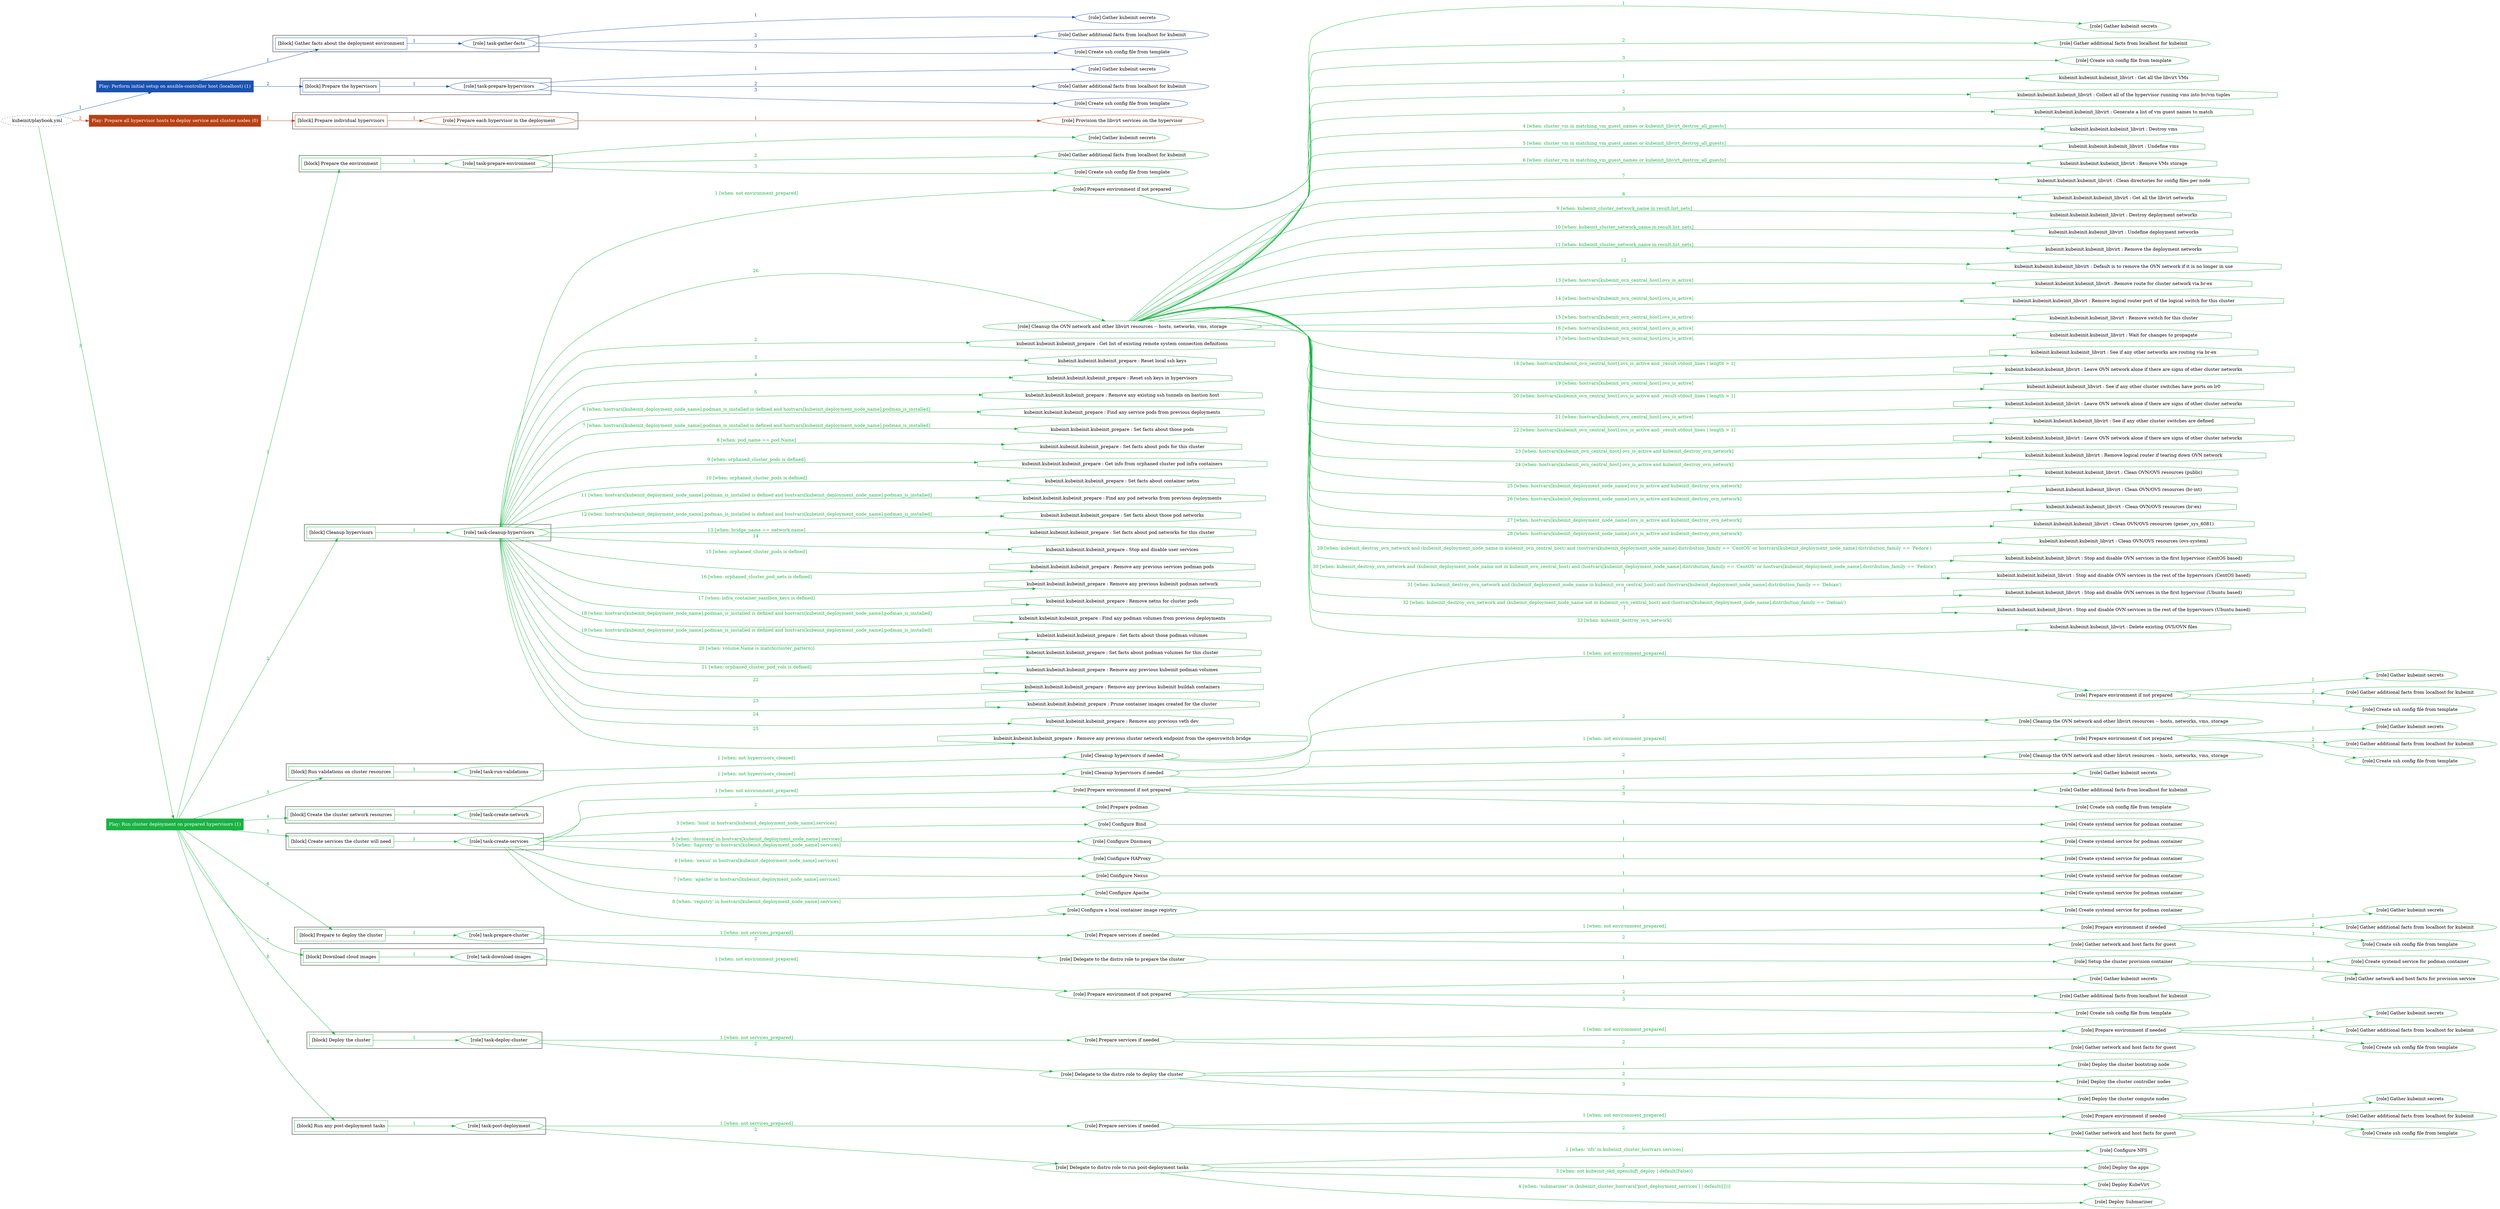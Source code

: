 digraph {
	graph [concentrate=true ordering=in rankdir=LR ratio=fill]
	edge [esep=5 sep=10]
	"kubeinit/playbook.yml" [URL="/home/runner/work/kubeinit/kubeinit/kubeinit/playbook.yml" id=playbook_2378cb24 style=dotted]
	play_5fe66ed1 [label="Play: Perform initial setup on ansible-controller host (localhost) (1)" URL="/home/runner/work/kubeinit/kubeinit/kubeinit/playbook.yml" color="#1a52b2" fontcolor="#ffffff" id=play_5fe66ed1 shape=box style=filled tooltip=localhost]
	"kubeinit/playbook.yml" -> play_5fe66ed1 [label="1 " color="#1a52b2" fontcolor="#1a52b2" id=edge_96f32169 labeltooltip="1 " tooltip="1 "]
	subgraph "Gather kubeinit secrets" {
		role_65a7fc10 [label="[role] Gather kubeinit secrets" URL="/home/runner/.ansible/collections/ansible_collections/kubeinit/kubeinit/roles/kubeinit_prepare/tasks/gather_kubeinit_facts.yml" color="#1a52b2" id=role_65a7fc10 tooltip="Gather kubeinit secrets"]
	}
	subgraph "Gather additional facts from localhost for kubeinit" {
		role_cec280ea [label="[role] Gather additional facts from localhost for kubeinit" URL="/home/runner/.ansible/collections/ansible_collections/kubeinit/kubeinit/roles/kubeinit_prepare/tasks/gather_kubeinit_facts.yml" color="#1a52b2" id=role_cec280ea tooltip="Gather additional facts from localhost for kubeinit"]
	}
	subgraph "Create ssh config file from template" {
		role_197b9fc3 [label="[role] Create ssh config file from template" URL="/home/runner/.ansible/collections/ansible_collections/kubeinit/kubeinit/roles/kubeinit_prepare/tasks/gather_kubeinit_facts.yml" color="#1a52b2" id=role_197b9fc3 tooltip="Create ssh config file from template"]
	}
	subgraph "task-gather-facts" {
		role_9609acbb [label="[role] task-gather-facts" URL="/home/runner/work/kubeinit/kubeinit/kubeinit/playbook.yml" color="#1a52b2" id=role_9609acbb tooltip="task-gather-facts"]
		role_9609acbb -> role_65a7fc10 [label="1 " color="#1a52b2" fontcolor="#1a52b2" id=edge_5dd8b22d labeltooltip="1 " tooltip="1 "]
		role_9609acbb -> role_cec280ea [label="2 " color="#1a52b2" fontcolor="#1a52b2" id=edge_339fd45c labeltooltip="2 " tooltip="2 "]
		role_9609acbb -> role_197b9fc3 [label="3 " color="#1a52b2" fontcolor="#1a52b2" id=edge_17b5ccc6 labeltooltip="3 " tooltip="3 "]
	}
	subgraph "Gather kubeinit secrets" {
		role_0563b2ec [label="[role] Gather kubeinit secrets" URL="/home/runner/.ansible/collections/ansible_collections/kubeinit/kubeinit/roles/kubeinit_prepare/tasks/gather_kubeinit_facts.yml" color="#1a52b2" id=role_0563b2ec tooltip="Gather kubeinit secrets"]
	}
	subgraph "Gather additional facts from localhost for kubeinit" {
		role_d03f27b5 [label="[role] Gather additional facts from localhost for kubeinit" URL="/home/runner/.ansible/collections/ansible_collections/kubeinit/kubeinit/roles/kubeinit_prepare/tasks/gather_kubeinit_facts.yml" color="#1a52b2" id=role_d03f27b5 tooltip="Gather additional facts from localhost for kubeinit"]
	}
	subgraph "Create ssh config file from template" {
		role_fcd1118b [label="[role] Create ssh config file from template" URL="/home/runner/.ansible/collections/ansible_collections/kubeinit/kubeinit/roles/kubeinit_prepare/tasks/gather_kubeinit_facts.yml" color="#1a52b2" id=role_fcd1118b tooltip="Create ssh config file from template"]
	}
	subgraph "task-prepare-hypervisors" {
		role_6b6c9086 [label="[role] task-prepare-hypervisors" URL="/home/runner/work/kubeinit/kubeinit/kubeinit/playbook.yml" color="#1a52b2" id=role_6b6c9086 tooltip="task-prepare-hypervisors"]
		role_6b6c9086 -> role_0563b2ec [label="1 " color="#1a52b2" fontcolor="#1a52b2" id=edge_429fae7e labeltooltip="1 " tooltip="1 "]
		role_6b6c9086 -> role_d03f27b5 [label="2 " color="#1a52b2" fontcolor="#1a52b2" id=edge_a97337eb labeltooltip="2 " tooltip="2 "]
		role_6b6c9086 -> role_fcd1118b [label="3 " color="#1a52b2" fontcolor="#1a52b2" id=edge_919806fc labeltooltip="3 " tooltip="3 "]
	}
	subgraph "Play: Perform initial setup on ansible-controller host (localhost) (1)" {
		play_5fe66ed1 -> block_a2fe7f6b [label=1 color="#1a52b2" fontcolor="#1a52b2" id=edge_c9f1573f labeltooltip=1 tooltip=1]
		subgraph cluster_block_a2fe7f6b {
			block_a2fe7f6b [label="[block] Gather facts about the deployment environment" URL="/home/runner/work/kubeinit/kubeinit/kubeinit/playbook.yml" color="#1a52b2" id=block_a2fe7f6b labeltooltip="Gather facts about the deployment environment" shape=box tooltip="Gather facts about the deployment environment"]
			block_a2fe7f6b -> role_9609acbb [label="1 " color="#1a52b2" fontcolor="#1a52b2" id=edge_8885f305 labeltooltip="1 " tooltip="1 "]
		}
		play_5fe66ed1 -> block_b03c3c32 [label=2 color="#1a52b2" fontcolor="#1a52b2" id=edge_57fbc4c9 labeltooltip=2 tooltip=2]
		subgraph cluster_block_b03c3c32 {
			block_b03c3c32 [label="[block] Prepare the hypervisors" URL="/home/runner/work/kubeinit/kubeinit/kubeinit/playbook.yml" color="#1a52b2" id=block_b03c3c32 labeltooltip="Prepare the hypervisors" shape=box tooltip="Prepare the hypervisors"]
			block_b03c3c32 -> role_6b6c9086 [label="1 " color="#1a52b2" fontcolor="#1a52b2" id=edge_a71e044f labeltooltip="1 " tooltip="1 "]
		}
	}
	play_bbda6758 [label="Play: Prepare all hypervisor hosts to deploy service and cluster nodes (0)" URL="/home/runner/work/kubeinit/kubeinit/kubeinit/playbook.yml" color="#b84114" fontcolor="#ffffff" id=play_bbda6758 shape=box style=filled tooltip="Play: Prepare all hypervisor hosts to deploy service and cluster nodes (0)"]
	"kubeinit/playbook.yml" -> play_bbda6758 [label="2 " color="#b84114" fontcolor="#b84114" id=edge_f0b1302e labeltooltip="2 " tooltip="2 "]
	subgraph "Provision the libvirt services on the hypervisor" {
		role_005ec951 [label="[role] Provision the libvirt services on the hypervisor" URL="/home/runner/.ansible/collections/ansible_collections/kubeinit/kubeinit/roles/kubeinit_prepare/tasks/prepare_hypervisor.yml" color="#b84114" id=role_005ec951 tooltip="Provision the libvirt services on the hypervisor"]
	}
	subgraph "Prepare each hypervisor in the deployment" {
		role_6ad59d76 [label="[role] Prepare each hypervisor in the deployment" URL="/home/runner/work/kubeinit/kubeinit/kubeinit/playbook.yml" color="#b84114" id=role_6ad59d76 tooltip="Prepare each hypervisor in the deployment"]
		role_6ad59d76 -> role_005ec951 [label="1 " color="#b84114" fontcolor="#b84114" id=edge_32ffb736 labeltooltip="1 " tooltip="1 "]
	}
	subgraph "Play: Prepare all hypervisor hosts to deploy service and cluster nodes (0)" {
		play_bbda6758 -> block_d3e57e42 [label=1 color="#b84114" fontcolor="#b84114" id=edge_eb985c13 labeltooltip=1 tooltip=1]
		subgraph cluster_block_d3e57e42 {
			block_d3e57e42 [label="[block] Prepare individual hypervisors" URL="/home/runner/work/kubeinit/kubeinit/kubeinit/playbook.yml" color="#b84114" id=block_d3e57e42 labeltooltip="Prepare individual hypervisors" shape=box tooltip="Prepare individual hypervisors"]
			block_d3e57e42 -> role_6ad59d76 [label="1 " color="#b84114" fontcolor="#b84114" id=edge_6a075e07 labeltooltip="1 " tooltip="1 "]
		}
	}
	play_05f92154 [label="Play: Run cluster deployment on prepared hypervisors (1)" URL="/home/runner/work/kubeinit/kubeinit/kubeinit/playbook.yml" color="#1ab244" fontcolor="#ffffff" id=play_05f92154 shape=box style=filled tooltip=localhost]
	"kubeinit/playbook.yml" -> play_05f92154 [label="3 " color="#1ab244" fontcolor="#1ab244" id=edge_9e1f2f20 labeltooltip="3 " tooltip="3 "]
	subgraph "Gather kubeinit secrets" {
		role_8b88db2c [label="[role] Gather kubeinit secrets" URL="/home/runner/.ansible/collections/ansible_collections/kubeinit/kubeinit/roles/kubeinit_prepare/tasks/gather_kubeinit_facts.yml" color="#1ab244" id=role_8b88db2c tooltip="Gather kubeinit secrets"]
	}
	subgraph "Gather additional facts from localhost for kubeinit" {
		role_e19efe23 [label="[role] Gather additional facts from localhost for kubeinit" URL="/home/runner/.ansible/collections/ansible_collections/kubeinit/kubeinit/roles/kubeinit_prepare/tasks/gather_kubeinit_facts.yml" color="#1ab244" id=role_e19efe23 tooltip="Gather additional facts from localhost for kubeinit"]
	}
	subgraph "Create ssh config file from template" {
		role_66e5abd8 [label="[role] Create ssh config file from template" URL="/home/runner/.ansible/collections/ansible_collections/kubeinit/kubeinit/roles/kubeinit_prepare/tasks/gather_kubeinit_facts.yml" color="#1ab244" id=role_66e5abd8 tooltip="Create ssh config file from template"]
	}
	subgraph "task-prepare-environment" {
		role_7545c991 [label="[role] task-prepare-environment" URL="/home/runner/work/kubeinit/kubeinit/kubeinit/playbook.yml" color="#1ab244" id=role_7545c991 tooltip="task-prepare-environment"]
		role_7545c991 -> role_8b88db2c [label="1 " color="#1ab244" fontcolor="#1ab244" id=edge_b1091141 labeltooltip="1 " tooltip="1 "]
		role_7545c991 -> role_e19efe23 [label="2 " color="#1ab244" fontcolor="#1ab244" id=edge_8177e29f labeltooltip="2 " tooltip="2 "]
		role_7545c991 -> role_66e5abd8 [label="3 " color="#1ab244" fontcolor="#1ab244" id=edge_ad617b67 labeltooltip="3 " tooltip="3 "]
	}
	subgraph "Gather kubeinit secrets" {
		role_8ee80783 [label="[role] Gather kubeinit secrets" URL="/home/runner/.ansible/collections/ansible_collections/kubeinit/kubeinit/roles/kubeinit_prepare/tasks/gather_kubeinit_facts.yml" color="#1ab244" id=role_8ee80783 tooltip="Gather kubeinit secrets"]
	}
	subgraph "Gather additional facts from localhost for kubeinit" {
		role_607b798e [label="[role] Gather additional facts from localhost for kubeinit" URL="/home/runner/.ansible/collections/ansible_collections/kubeinit/kubeinit/roles/kubeinit_prepare/tasks/gather_kubeinit_facts.yml" color="#1ab244" id=role_607b798e tooltip="Gather additional facts from localhost for kubeinit"]
	}
	subgraph "Create ssh config file from template" {
		role_876abe6f [label="[role] Create ssh config file from template" URL="/home/runner/.ansible/collections/ansible_collections/kubeinit/kubeinit/roles/kubeinit_prepare/tasks/gather_kubeinit_facts.yml" color="#1ab244" id=role_876abe6f tooltip="Create ssh config file from template"]
	}
	subgraph "Prepare environment if not prepared" {
		role_45e61f9e [label="[role] Prepare environment if not prepared" URL="/home/runner/.ansible/collections/ansible_collections/kubeinit/kubeinit/roles/kubeinit_prepare/tasks/cleanup_hypervisors.yml" color="#1ab244" id=role_45e61f9e tooltip="Prepare environment if not prepared"]
		role_45e61f9e -> role_8ee80783 [label="1 " color="#1ab244" fontcolor="#1ab244" id=edge_472f742d labeltooltip="1 " tooltip="1 "]
		role_45e61f9e -> role_607b798e [label="2 " color="#1ab244" fontcolor="#1ab244" id=edge_fcec6b33 labeltooltip="2 " tooltip="2 "]
		role_45e61f9e -> role_876abe6f [label="3 " color="#1ab244" fontcolor="#1ab244" id=edge_ed7b26fb labeltooltip="3 " tooltip="3 "]
	}
	subgraph "Cleanup the OVN network and other libvirt resources -- hosts, networks, vms, storage" {
		role_bc3bead5 [label="[role] Cleanup the OVN network and other libvirt resources -- hosts, networks, vms, storage" URL="/home/runner/.ansible/collections/ansible_collections/kubeinit/kubeinit/roles/kubeinit_prepare/tasks/cleanup_hypervisors.yml" color="#1ab244" id=role_bc3bead5 tooltip="Cleanup the OVN network and other libvirt resources -- hosts, networks, vms, storage"]
		task_05ff827b [label="kubeinit.kubeinit.kubeinit_libvirt : Get all the libvirt VMs" URL="/home/runner/.ansible/collections/ansible_collections/kubeinit/kubeinit/roles/kubeinit_libvirt/tasks/cleanup_libvirt.yml" color="#1ab244" id=task_05ff827b shape=octagon tooltip="kubeinit.kubeinit.kubeinit_libvirt : Get all the libvirt VMs"]
		role_bc3bead5 -> task_05ff827b [label="1 " color="#1ab244" fontcolor="#1ab244" id=edge_eb3cc368 labeltooltip="1 " tooltip="1 "]
		task_9b344071 [label="kubeinit.kubeinit.kubeinit_libvirt : Collect all of the hypervisor running vms into hv/vm tuples" URL="/home/runner/.ansible/collections/ansible_collections/kubeinit/kubeinit/roles/kubeinit_libvirt/tasks/cleanup_libvirt.yml" color="#1ab244" id=task_9b344071 shape=octagon tooltip="kubeinit.kubeinit.kubeinit_libvirt : Collect all of the hypervisor running vms into hv/vm tuples"]
		role_bc3bead5 -> task_9b344071 [label="2 " color="#1ab244" fontcolor="#1ab244" id=edge_21e5d468 labeltooltip="2 " tooltip="2 "]
		task_30277d49 [label="kubeinit.kubeinit.kubeinit_libvirt : Generate a list of vm guest names to match" URL="/home/runner/.ansible/collections/ansible_collections/kubeinit/kubeinit/roles/kubeinit_libvirt/tasks/cleanup_libvirt.yml" color="#1ab244" id=task_30277d49 shape=octagon tooltip="kubeinit.kubeinit.kubeinit_libvirt : Generate a list of vm guest names to match"]
		role_bc3bead5 -> task_30277d49 [label="3 " color="#1ab244" fontcolor="#1ab244" id=edge_cb7d8c78 labeltooltip="3 " tooltip="3 "]
		task_0b1aa59f [label="kubeinit.kubeinit.kubeinit_libvirt : Destroy vms" URL="/home/runner/.ansible/collections/ansible_collections/kubeinit/kubeinit/roles/kubeinit_libvirt/tasks/cleanup_libvirt.yml" color="#1ab244" id=task_0b1aa59f shape=octagon tooltip="kubeinit.kubeinit.kubeinit_libvirt : Destroy vms"]
		role_bc3bead5 -> task_0b1aa59f [label="4 [when: cluster_vm in matching_vm_guest_names or kubeinit_libvirt_destroy_all_guests]" color="#1ab244" fontcolor="#1ab244" id=edge_49f5baa7 labeltooltip="4 [when: cluster_vm in matching_vm_guest_names or kubeinit_libvirt_destroy_all_guests]" tooltip="4 [when: cluster_vm in matching_vm_guest_names or kubeinit_libvirt_destroy_all_guests]"]
		task_b7220b64 [label="kubeinit.kubeinit.kubeinit_libvirt : Undefine vms" URL="/home/runner/.ansible/collections/ansible_collections/kubeinit/kubeinit/roles/kubeinit_libvirt/tasks/cleanup_libvirt.yml" color="#1ab244" id=task_b7220b64 shape=octagon tooltip="kubeinit.kubeinit.kubeinit_libvirt : Undefine vms"]
		role_bc3bead5 -> task_b7220b64 [label="5 [when: cluster_vm in matching_vm_guest_names or kubeinit_libvirt_destroy_all_guests]" color="#1ab244" fontcolor="#1ab244" id=edge_2a85b32e labeltooltip="5 [when: cluster_vm in matching_vm_guest_names or kubeinit_libvirt_destroy_all_guests]" tooltip="5 [when: cluster_vm in matching_vm_guest_names or kubeinit_libvirt_destroy_all_guests]"]
		task_78789bf7 [label="kubeinit.kubeinit.kubeinit_libvirt : Remove VMs storage" URL="/home/runner/.ansible/collections/ansible_collections/kubeinit/kubeinit/roles/kubeinit_libvirt/tasks/cleanup_libvirt.yml" color="#1ab244" id=task_78789bf7 shape=octagon tooltip="kubeinit.kubeinit.kubeinit_libvirt : Remove VMs storage"]
		role_bc3bead5 -> task_78789bf7 [label="6 [when: cluster_vm in matching_vm_guest_names or kubeinit_libvirt_destroy_all_guests]" color="#1ab244" fontcolor="#1ab244" id=edge_4296a3ac labeltooltip="6 [when: cluster_vm in matching_vm_guest_names or kubeinit_libvirt_destroy_all_guests]" tooltip="6 [when: cluster_vm in matching_vm_guest_names or kubeinit_libvirt_destroy_all_guests]"]
		task_823cbd96 [label="kubeinit.kubeinit.kubeinit_libvirt : Clean directories for config files per node" URL="/home/runner/.ansible/collections/ansible_collections/kubeinit/kubeinit/roles/kubeinit_libvirt/tasks/cleanup_libvirt.yml" color="#1ab244" id=task_823cbd96 shape=octagon tooltip="kubeinit.kubeinit.kubeinit_libvirt : Clean directories for config files per node"]
		role_bc3bead5 -> task_823cbd96 [label="7 " color="#1ab244" fontcolor="#1ab244" id=edge_e2aea3a5 labeltooltip="7 " tooltip="7 "]
		task_4d7bab65 [label="kubeinit.kubeinit.kubeinit_libvirt : Get all the libvirt networks" URL="/home/runner/.ansible/collections/ansible_collections/kubeinit/kubeinit/roles/kubeinit_libvirt/tasks/cleanup_libvirt.yml" color="#1ab244" id=task_4d7bab65 shape=octagon tooltip="kubeinit.kubeinit.kubeinit_libvirt : Get all the libvirt networks"]
		role_bc3bead5 -> task_4d7bab65 [label="8 " color="#1ab244" fontcolor="#1ab244" id=edge_b90f4f01 labeltooltip="8 " tooltip="8 "]
		task_dc6b9075 [label="kubeinit.kubeinit.kubeinit_libvirt : Destroy deployment networks" URL="/home/runner/.ansible/collections/ansible_collections/kubeinit/kubeinit/roles/kubeinit_libvirt/tasks/cleanup_libvirt.yml" color="#1ab244" id=task_dc6b9075 shape=octagon tooltip="kubeinit.kubeinit.kubeinit_libvirt : Destroy deployment networks"]
		role_bc3bead5 -> task_dc6b9075 [label="9 [when: kubeinit_cluster_network_name in result.list_nets]" color="#1ab244" fontcolor="#1ab244" id=edge_b78e4489 labeltooltip="9 [when: kubeinit_cluster_network_name in result.list_nets]" tooltip="9 [when: kubeinit_cluster_network_name in result.list_nets]"]
		task_c450476d [label="kubeinit.kubeinit.kubeinit_libvirt : Undefine deployment networks" URL="/home/runner/.ansible/collections/ansible_collections/kubeinit/kubeinit/roles/kubeinit_libvirt/tasks/cleanup_libvirt.yml" color="#1ab244" id=task_c450476d shape=octagon tooltip="kubeinit.kubeinit.kubeinit_libvirt : Undefine deployment networks"]
		role_bc3bead5 -> task_c450476d [label="10 [when: kubeinit_cluster_network_name in result.list_nets]" color="#1ab244" fontcolor="#1ab244" id=edge_ecb352f9 labeltooltip="10 [when: kubeinit_cluster_network_name in result.list_nets]" tooltip="10 [when: kubeinit_cluster_network_name in result.list_nets]"]
		task_f8ac2c39 [label="kubeinit.kubeinit.kubeinit_libvirt : Remove the deployment networks" URL="/home/runner/.ansible/collections/ansible_collections/kubeinit/kubeinit/roles/kubeinit_libvirt/tasks/cleanup_libvirt.yml" color="#1ab244" id=task_f8ac2c39 shape=octagon tooltip="kubeinit.kubeinit.kubeinit_libvirt : Remove the deployment networks"]
		role_bc3bead5 -> task_f8ac2c39 [label="11 [when: kubeinit_cluster_network_name in result.list_nets]" color="#1ab244" fontcolor="#1ab244" id=edge_c2cc0a5a labeltooltip="11 [when: kubeinit_cluster_network_name in result.list_nets]" tooltip="11 [when: kubeinit_cluster_network_name in result.list_nets]"]
		task_8f1e22dc [label="kubeinit.kubeinit.kubeinit_libvirt : Default is to remove the OVN network if it is no longer in use" URL="/home/runner/.ansible/collections/ansible_collections/kubeinit/kubeinit/roles/kubeinit_libvirt/tasks/cleanup_libvirt.yml" color="#1ab244" id=task_8f1e22dc shape=octagon tooltip="kubeinit.kubeinit.kubeinit_libvirt : Default is to remove the OVN network if it is no longer in use"]
		role_bc3bead5 -> task_8f1e22dc [label="12 " color="#1ab244" fontcolor="#1ab244" id=edge_00735987 labeltooltip="12 " tooltip="12 "]
		task_53c14c9f [label="kubeinit.kubeinit.kubeinit_libvirt : Remove route for cluster network via br-ex" URL="/home/runner/.ansible/collections/ansible_collections/kubeinit/kubeinit/roles/kubeinit_libvirt/tasks/cleanup_libvirt.yml" color="#1ab244" id=task_53c14c9f shape=octagon tooltip="kubeinit.kubeinit.kubeinit_libvirt : Remove route for cluster network via br-ex"]
		role_bc3bead5 -> task_53c14c9f [label="13 [when: hostvars[kubeinit_ovn_central_host].ovs_is_active]" color="#1ab244" fontcolor="#1ab244" id=edge_49a0e839 labeltooltip="13 [when: hostvars[kubeinit_ovn_central_host].ovs_is_active]" tooltip="13 [when: hostvars[kubeinit_ovn_central_host].ovs_is_active]"]
		task_41cddcf2 [label="kubeinit.kubeinit.kubeinit_libvirt : Remove logical router port of the logical switch for this cluster" URL="/home/runner/.ansible/collections/ansible_collections/kubeinit/kubeinit/roles/kubeinit_libvirt/tasks/cleanup_libvirt.yml" color="#1ab244" id=task_41cddcf2 shape=octagon tooltip="kubeinit.kubeinit.kubeinit_libvirt : Remove logical router port of the logical switch for this cluster"]
		role_bc3bead5 -> task_41cddcf2 [label="14 [when: hostvars[kubeinit_ovn_central_host].ovs_is_active]" color="#1ab244" fontcolor="#1ab244" id=edge_618d5d60 labeltooltip="14 [when: hostvars[kubeinit_ovn_central_host].ovs_is_active]" tooltip="14 [when: hostvars[kubeinit_ovn_central_host].ovs_is_active]"]
		task_419dd9e9 [label="kubeinit.kubeinit.kubeinit_libvirt : Remove switch for this cluster" URL="/home/runner/.ansible/collections/ansible_collections/kubeinit/kubeinit/roles/kubeinit_libvirt/tasks/cleanup_libvirt.yml" color="#1ab244" id=task_419dd9e9 shape=octagon tooltip="kubeinit.kubeinit.kubeinit_libvirt : Remove switch for this cluster"]
		role_bc3bead5 -> task_419dd9e9 [label="15 [when: hostvars[kubeinit_ovn_central_host].ovs_is_active]" color="#1ab244" fontcolor="#1ab244" id=edge_c8888505 labeltooltip="15 [when: hostvars[kubeinit_ovn_central_host].ovs_is_active]" tooltip="15 [when: hostvars[kubeinit_ovn_central_host].ovs_is_active]"]
		task_7f6080ba [label="kubeinit.kubeinit.kubeinit_libvirt : Wait for changes to propagate" URL="/home/runner/.ansible/collections/ansible_collections/kubeinit/kubeinit/roles/kubeinit_libvirt/tasks/cleanup_libvirt.yml" color="#1ab244" id=task_7f6080ba shape=octagon tooltip="kubeinit.kubeinit.kubeinit_libvirt : Wait for changes to propagate"]
		role_bc3bead5 -> task_7f6080ba [label="16 [when: hostvars[kubeinit_ovn_central_host].ovs_is_active]" color="#1ab244" fontcolor="#1ab244" id=edge_a40907bc labeltooltip="16 [when: hostvars[kubeinit_ovn_central_host].ovs_is_active]" tooltip="16 [when: hostvars[kubeinit_ovn_central_host].ovs_is_active]"]
		task_cdd738fe [label="kubeinit.kubeinit.kubeinit_libvirt : See if any other networks are routing via br-ex" URL="/home/runner/.ansible/collections/ansible_collections/kubeinit/kubeinit/roles/kubeinit_libvirt/tasks/cleanup_libvirt.yml" color="#1ab244" id=task_cdd738fe shape=octagon tooltip="kubeinit.kubeinit.kubeinit_libvirt : See if any other networks are routing via br-ex"]
		role_bc3bead5 -> task_cdd738fe [label="17 [when: hostvars[kubeinit_ovn_central_host].ovs_is_active]" color="#1ab244" fontcolor="#1ab244" id=edge_a36f7b9b labeltooltip="17 [when: hostvars[kubeinit_ovn_central_host].ovs_is_active]" tooltip="17 [when: hostvars[kubeinit_ovn_central_host].ovs_is_active]"]
		task_ec9dd0be [label="kubeinit.kubeinit.kubeinit_libvirt : Leave OVN network alone if there are signs of other cluster networks" URL="/home/runner/.ansible/collections/ansible_collections/kubeinit/kubeinit/roles/kubeinit_libvirt/tasks/cleanup_libvirt.yml" color="#1ab244" id=task_ec9dd0be shape=octagon tooltip="kubeinit.kubeinit.kubeinit_libvirt : Leave OVN network alone if there are signs of other cluster networks"]
		role_bc3bead5 -> task_ec9dd0be [label="18 [when: hostvars[kubeinit_ovn_central_host].ovs_is_active and _result.stdout_lines | length > 1]" color="#1ab244" fontcolor="#1ab244" id=edge_d743e41c labeltooltip="18 [when: hostvars[kubeinit_ovn_central_host].ovs_is_active and _result.stdout_lines | length > 1]" tooltip="18 [when: hostvars[kubeinit_ovn_central_host].ovs_is_active and _result.stdout_lines | length > 1]"]
		task_7a987afc [label="kubeinit.kubeinit.kubeinit_libvirt : See if any other cluster switches have ports on lr0" URL="/home/runner/.ansible/collections/ansible_collections/kubeinit/kubeinit/roles/kubeinit_libvirt/tasks/cleanup_libvirt.yml" color="#1ab244" id=task_7a987afc shape=octagon tooltip="kubeinit.kubeinit.kubeinit_libvirt : See if any other cluster switches have ports on lr0"]
		role_bc3bead5 -> task_7a987afc [label="19 [when: hostvars[kubeinit_ovn_central_host].ovs_is_active]" color="#1ab244" fontcolor="#1ab244" id=edge_bb16e239 labeltooltip="19 [when: hostvars[kubeinit_ovn_central_host].ovs_is_active]" tooltip="19 [when: hostvars[kubeinit_ovn_central_host].ovs_is_active]"]
		task_ba0c2c13 [label="kubeinit.kubeinit.kubeinit_libvirt : Leave OVN network alone if there are signs of other cluster networks" URL="/home/runner/.ansible/collections/ansible_collections/kubeinit/kubeinit/roles/kubeinit_libvirt/tasks/cleanup_libvirt.yml" color="#1ab244" id=task_ba0c2c13 shape=octagon tooltip="kubeinit.kubeinit.kubeinit_libvirt : Leave OVN network alone if there are signs of other cluster networks"]
		role_bc3bead5 -> task_ba0c2c13 [label="20 [when: hostvars[kubeinit_ovn_central_host].ovs_is_active and _result.stdout_lines | length > 1]" color="#1ab244" fontcolor="#1ab244" id=edge_176dafaf labeltooltip="20 [when: hostvars[kubeinit_ovn_central_host].ovs_is_active and _result.stdout_lines | length > 1]" tooltip="20 [when: hostvars[kubeinit_ovn_central_host].ovs_is_active and _result.stdout_lines | length > 1]"]
		task_bd6c0cc5 [label="kubeinit.kubeinit.kubeinit_libvirt : See if any other cluster switches are defined" URL="/home/runner/.ansible/collections/ansible_collections/kubeinit/kubeinit/roles/kubeinit_libvirt/tasks/cleanup_libvirt.yml" color="#1ab244" id=task_bd6c0cc5 shape=octagon tooltip="kubeinit.kubeinit.kubeinit_libvirt : See if any other cluster switches are defined"]
		role_bc3bead5 -> task_bd6c0cc5 [label="21 [when: hostvars[kubeinit_ovn_central_host].ovs_is_active]" color="#1ab244" fontcolor="#1ab244" id=edge_266ac546 labeltooltip="21 [when: hostvars[kubeinit_ovn_central_host].ovs_is_active]" tooltip="21 [when: hostvars[kubeinit_ovn_central_host].ovs_is_active]"]
		task_d23d147a [label="kubeinit.kubeinit.kubeinit_libvirt : Leave OVN network alone if there are signs of other cluster networks" URL="/home/runner/.ansible/collections/ansible_collections/kubeinit/kubeinit/roles/kubeinit_libvirt/tasks/cleanup_libvirt.yml" color="#1ab244" id=task_d23d147a shape=octagon tooltip="kubeinit.kubeinit.kubeinit_libvirt : Leave OVN network alone if there are signs of other cluster networks"]
		role_bc3bead5 -> task_d23d147a [label="22 [when: hostvars[kubeinit_ovn_central_host].ovs_is_active and _result.stdout_lines | length > 1]" color="#1ab244" fontcolor="#1ab244" id=edge_3d46de15 labeltooltip="22 [when: hostvars[kubeinit_ovn_central_host].ovs_is_active and _result.stdout_lines | length > 1]" tooltip="22 [when: hostvars[kubeinit_ovn_central_host].ovs_is_active and _result.stdout_lines | length > 1]"]
		task_f1a3589c [label="kubeinit.kubeinit.kubeinit_libvirt : Remove logical router if tearing down OVN network" URL="/home/runner/.ansible/collections/ansible_collections/kubeinit/kubeinit/roles/kubeinit_libvirt/tasks/cleanup_libvirt.yml" color="#1ab244" id=task_f1a3589c shape=octagon tooltip="kubeinit.kubeinit.kubeinit_libvirt : Remove logical router if tearing down OVN network"]
		role_bc3bead5 -> task_f1a3589c [label="23 [when: hostvars[kubeinit_ovn_central_host].ovs_is_active and kubeinit_destroy_ovn_network]" color="#1ab244" fontcolor="#1ab244" id=edge_dcea89b2 labeltooltip="23 [when: hostvars[kubeinit_ovn_central_host].ovs_is_active and kubeinit_destroy_ovn_network]" tooltip="23 [when: hostvars[kubeinit_ovn_central_host].ovs_is_active and kubeinit_destroy_ovn_network]"]
		task_c9afea23 [label="kubeinit.kubeinit.kubeinit_libvirt : Clean OVN/OVS resources (public)" URL="/home/runner/.ansible/collections/ansible_collections/kubeinit/kubeinit/roles/kubeinit_libvirt/tasks/cleanup_libvirt.yml" color="#1ab244" id=task_c9afea23 shape=octagon tooltip="kubeinit.kubeinit.kubeinit_libvirt : Clean OVN/OVS resources (public)"]
		role_bc3bead5 -> task_c9afea23 [label="24 [when: hostvars[kubeinit_ovn_central_host].ovs_is_active and kubeinit_destroy_ovn_network]" color="#1ab244" fontcolor="#1ab244" id=edge_99e796f6 labeltooltip="24 [when: hostvars[kubeinit_ovn_central_host].ovs_is_active and kubeinit_destroy_ovn_network]" tooltip="24 [when: hostvars[kubeinit_ovn_central_host].ovs_is_active and kubeinit_destroy_ovn_network]"]
		task_6d91193e [label="kubeinit.kubeinit.kubeinit_libvirt : Clean OVN/OVS resources (br-int)" URL="/home/runner/.ansible/collections/ansible_collections/kubeinit/kubeinit/roles/kubeinit_libvirt/tasks/cleanup_libvirt.yml" color="#1ab244" id=task_6d91193e shape=octagon tooltip="kubeinit.kubeinit.kubeinit_libvirt : Clean OVN/OVS resources (br-int)"]
		role_bc3bead5 -> task_6d91193e [label="25 [when: hostvars[kubeinit_deployment_node_name].ovs_is_active and kubeinit_destroy_ovn_network]" color="#1ab244" fontcolor="#1ab244" id=edge_99f13a8f labeltooltip="25 [when: hostvars[kubeinit_deployment_node_name].ovs_is_active and kubeinit_destroy_ovn_network]" tooltip="25 [when: hostvars[kubeinit_deployment_node_name].ovs_is_active and kubeinit_destroy_ovn_network]"]
		task_0663d201 [label="kubeinit.kubeinit.kubeinit_libvirt : Clean OVN/OVS resources (br-ex)" URL="/home/runner/.ansible/collections/ansible_collections/kubeinit/kubeinit/roles/kubeinit_libvirt/tasks/cleanup_libvirt.yml" color="#1ab244" id=task_0663d201 shape=octagon tooltip="kubeinit.kubeinit.kubeinit_libvirt : Clean OVN/OVS resources (br-ex)"]
		role_bc3bead5 -> task_0663d201 [label="26 [when: hostvars[kubeinit_deployment_node_name].ovs_is_active and kubeinit_destroy_ovn_network]" color="#1ab244" fontcolor="#1ab244" id=edge_1805d1a9 labeltooltip="26 [when: hostvars[kubeinit_deployment_node_name].ovs_is_active and kubeinit_destroy_ovn_network]" tooltip="26 [when: hostvars[kubeinit_deployment_node_name].ovs_is_active and kubeinit_destroy_ovn_network]"]
		task_75682dc0 [label="kubeinit.kubeinit.kubeinit_libvirt : Clean OVN/OVS resources (genev_sys_6081)" URL="/home/runner/.ansible/collections/ansible_collections/kubeinit/kubeinit/roles/kubeinit_libvirt/tasks/cleanup_libvirt.yml" color="#1ab244" id=task_75682dc0 shape=octagon tooltip="kubeinit.kubeinit.kubeinit_libvirt : Clean OVN/OVS resources (genev_sys_6081)"]
		role_bc3bead5 -> task_75682dc0 [label="27 [when: hostvars[kubeinit_deployment_node_name].ovs_is_active and kubeinit_destroy_ovn_network]" color="#1ab244" fontcolor="#1ab244" id=edge_0dd8d253 labeltooltip="27 [when: hostvars[kubeinit_deployment_node_name].ovs_is_active and kubeinit_destroy_ovn_network]" tooltip="27 [when: hostvars[kubeinit_deployment_node_name].ovs_is_active and kubeinit_destroy_ovn_network]"]
		task_4017afa7 [label="kubeinit.kubeinit.kubeinit_libvirt : Clean OVN/OVS resources (ovs-system)" URL="/home/runner/.ansible/collections/ansible_collections/kubeinit/kubeinit/roles/kubeinit_libvirt/tasks/cleanup_libvirt.yml" color="#1ab244" id=task_4017afa7 shape=octagon tooltip="kubeinit.kubeinit.kubeinit_libvirt : Clean OVN/OVS resources (ovs-system)"]
		role_bc3bead5 -> task_4017afa7 [label="28 [when: hostvars[kubeinit_deployment_node_name].ovs_is_active and kubeinit_destroy_ovn_network]" color="#1ab244" fontcolor="#1ab244" id=edge_910c8f0b labeltooltip="28 [when: hostvars[kubeinit_deployment_node_name].ovs_is_active and kubeinit_destroy_ovn_network]" tooltip="28 [when: hostvars[kubeinit_deployment_node_name].ovs_is_active and kubeinit_destroy_ovn_network]"]
		task_65b04ead [label="kubeinit.kubeinit.kubeinit_libvirt : Stop and disable OVN services in the first hypervisor (CentOS based)" URL="/home/runner/.ansible/collections/ansible_collections/kubeinit/kubeinit/roles/kubeinit_libvirt/tasks/cleanup_libvirt.yml" color="#1ab244" id=task_65b04ead shape=octagon tooltip="kubeinit.kubeinit.kubeinit_libvirt : Stop and disable OVN services in the first hypervisor (CentOS based)"]
		role_bc3bead5 -> task_65b04ead [label="29 [when: kubeinit_destroy_ovn_network and (kubeinit_deployment_node_name in kubeinit_ovn_central_host) and (hostvars[kubeinit_deployment_node_name].distribution_family == 'CentOS' or hostvars[kubeinit_deployment_node_name].distribution_family == 'Fedora')
]" color="#1ab244" fontcolor="#1ab244" id=edge_dbcad0b8 labeltooltip="29 [when: kubeinit_destroy_ovn_network and (kubeinit_deployment_node_name in kubeinit_ovn_central_host) and (hostvars[kubeinit_deployment_node_name].distribution_family == 'CentOS' or hostvars[kubeinit_deployment_node_name].distribution_family == 'Fedora')
]" tooltip="29 [when: kubeinit_destroy_ovn_network and (kubeinit_deployment_node_name in kubeinit_ovn_central_host) and (hostvars[kubeinit_deployment_node_name].distribution_family == 'CentOS' or hostvars[kubeinit_deployment_node_name].distribution_family == 'Fedora')
]"]
		task_e6ebcf01 [label="kubeinit.kubeinit.kubeinit_libvirt : Stop and disable OVN services in the rest of the hypervisors (CentOS based)" URL="/home/runner/.ansible/collections/ansible_collections/kubeinit/kubeinit/roles/kubeinit_libvirt/tasks/cleanup_libvirt.yml" color="#1ab244" id=task_e6ebcf01 shape=octagon tooltip="kubeinit.kubeinit.kubeinit_libvirt : Stop and disable OVN services in the rest of the hypervisors (CentOS based)"]
		role_bc3bead5 -> task_e6ebcf01 [label="30 [when: kubeinit_destroy_ovn_network and (kubeinit_deployment_node_name not in kubeinit_ovn_central_host) and (hostvars[kubeinit_deployment_node_name].distribution_family == 'CentOS' or hostvars[kubeinit_deployment_node_name].distribution_family == 'Fedora')
]" color="#1ab244" fontcolor="#1ab244" id=edge_928086aa labeltooltip="30 [when: kubeinit_destroy_ovn_network and (kubeinit_deployment_node_name not in kubeinit_ovn_central_host) and (hostvars[kubeinit_deployment_node_name].distribution_family == 'CentOS' or hostvars[kubeinit_deployment_node_name].distribution_family == 'Fedora')
]" tooltip="30 [when: kubeinit_destroy_ovn_network and (kubeinit_deployment_node_name not in kubeinit_ovn_central_host) and (hostvars[kubeinit_deployment_node_name].distribution_family == 'CentOS' or hostvars[kubeinit_deployment_node_name].distribution_family == 'Fedora')
]"]
		task_cd39f62c [label="kubeinit.kubeinit.kubeinit_libvirt : Stop and disable OVN services in the first hypervisor (Ubuntu based)" URL="/home/runner/.ansible/collections/ansible_collections/kubeinit/kubeinit/roles/kubeinit_libvirt/tasks/cleanup_libvirt.yml" color="#1ab244" id=task_cd39f62c shape=octagon tooltip="kubeinit.kubeinit.kubeinit_libvirt : Stop and disable OVN services in the first hypervisor (Ubuntu based)"]
		role_bc3bead5 -> task_cd39f62c [label="31 [when: kubeinit_destroy_ovn_network and (kubeinit_deployment_node_name in kubeinit_ovn_central_host) and (hostvars[kubeinit_deployment_node_name].distribution_family == 'Debian')
]" color="#1ab244" fontcolor="#1ab244" id=edge_75e6a570 labeltooltip="31 [when: kubeinit_destroy_ovn_network and (kubeinit_deployment_node_name in kubeinit_ovn_central_host) and (hostvars[kubeinit_deployment_node_name].distribution_family == 'Debian')
]" tooltip="31 [when: kubeinit_destroy_ovn_network and (kubeinit_deployment_node_name in kubeinit_ovn_central_host) and (hostvars[kubeinit_deployment_node_name].distribution_family == 'Debian')
]"]
		task_15c8cbbe [label="kubeinit.kubeinit.kubeinit_libvirt : Stop and disable OVN services in the rest of the hypervisors (Ubuntu based)" URL="/home/runner/.ansible/collections/ansible_collections/kubeinit/kubeinit/roles/kubeinit_libvirt/tasks/cleanup_libvirt.yml" color="#1ab244" id=task_15c8cbbe shape=octagon tooltip="kubeinit.kubeinit.kubeinit_libvirt : Stop and disable OVN services in the rest of the hypervisors (Ubuntu based)"]
		role_bc3bead5 -> task_15c8cbbe [label="32 [when: kubeinit_destroy_ovn_network and (kubeinit_deployment_node_name not in kubeinit_ovn_central_host) and (hostvars[kubeinit_deployment_node_name].distribution_family == 'Debian')
]" color="#1ab244" fontcolor="#1ab244" id=edge_004af504 labeltooltip="32 [when: kubeinit_destroy_ovn_network and (kubeinit_deployment_node_name not in kubeinit_ovn_central_host) and (hostvars[kubeinit_deployment_node_name].distribution_family == 'Debian')
]" tooltip="32 [when: kubeinit_destroy_ovn_network and (kubeinit_deployment_node_name not in kubeinit_ovn_central_host) and (hostvars[kubeinit_deployment_node_name].distribution_family == 'Debian')
]"]
		task_0727a7c8 [label="kubeinit.kubeinit.kubeinit_libvirt : Delete existing OVS/OVN files" URL="/home/runner/.ansible/collections/ansible_collections/kubeinit/kubeinit/roles/kubeinit_libvirt/tasks/cleanup_libvirt.yml" color="#1ab244" id=task_0727a7c8 shape=octagon tooltip="kubeinit.kubeinit.kubeinit_libvirt : Delete existing OVS/OVN files"]
		role_bc3bead5 -> task_0727a7c8 [label="33 [when: kubeinit_destroy_ovn_network]" color="#1ab244" fontcolor="#1ab244" id=edge_dbf03ac4 labeltooltip="33 [when: kubeinit_destroy_ovn_network]" tooltip="33 [when: kubeinit_destroy_ovn_network]"]
	}
	subgraph "task-cleanup-hypervisors" {
		role_02f96247 [label="[role] task-cleanup-hypervisors" URL="/home/runner/work/kubeinit/kubeinit/kubeinit/playbook.yml" color="#1ab244" id=role_02f96247 tooltip="task-cleanup-hypervisors"]
		role_02f96247 -> role_45e61f9e [label="1 [when: not environment_prepared]" color="#1ab244" fontcolor="#1ab244" id=edge_4f47033d labeltooltip="1 [when: not environment_prepared]" tooltip="1 [when: not environment_prepared]"]
		task_deffeff6 [label="kubeinit.kubeinit.kubeinit_prepare : Get list of existing remote system connection definitions" URL="/home/runner/.ansible/collections/ansible_collections/kubeinit/kubeinit/roles/kubeinit_prepare/tasks/cleanup_hypervisors.yml" color="#1ab244" id=task_deffeff6 shape=octagon tooltip="kubeinit.kubeinit.kubeinit_prepare : Get list of existing remote system connection definitions"]
		role_02f96247 -> task_deffeff6 [label="2 " color="#1ab244" fontcolor="#1ab244" id=edge_70e8bc49 labeltooltip="2 " tooltip="2 "]
		task_dc9df815 [label="kubeinit.kubeinit.kubeinit_prepare : Reset local ssh keys" URL="/home/runner/.ansible/collections/ansible_collections/kubeinit/kubeinit/roles/kubeinit_prepare/tasks/cleanup_hypervisors.yml" color="#1ab244" id=task_dc9df815 shape=octagon tooltip="kubeinit.kubeinit.kubeinit_prepare : Reset local ssh keys"]
		role_02f96247 -> task_dc9df815 [label="3 " color="#1ab244" fontcolor="#1ab244" id=edge_c897f2b6 labeltooltip="3 " tooltip="3 "]
		task_b999bb4c [label="kubeinit.kubeinit.kubeinit_prepare : Reset ssh keys in hypervisors" URL="/home/runner/.ansible/collections/ansible_collections/kubeinit/kubeinit/roles/kubeinit_prepare/tasks/cleanup_hypervisors.yml" color="#1ab244" id=task_b999bb4c shape=octagon tooltip="kubeinit.kubeinit.kubeinit_prepare : Reset ssh keys in hypervisors"]
		role_02f96247 -> task_b999bb4c [label="4 " color="#1ab244" fontcolor="#1ab244" id=edge_c1ff2531 labeltooltip="4 " tooltip="4 "]
		task_d609f5ad [label="kubeinit.kubeinit.kubeinit_prepare : Remove any existing ssh tunnels on bastion host" URL="/home/runner/.ansible/collections/ansible_collections/kubeinit/kubeinit/roles/kubeinit_prepare/tasks/cleanup_hypervisors.yml" color="#1ab244" id=task_d609f5ad shape=octagon tooltip="kubeinit.kubeinit.kubeinit_prepare : Remove any existing ssh tunnels on bastion host"]
		role_02f96247 -> task_d609f5ad [label="5 " color="#1ab244" fontcolor="#1ab244" id=edge_bd22e943 labeltooltip="5 " tooltip="5 "]
		task_711ed6a1 [label="kubeinit.kubeinit.kubeinit_prepare : Find any service pods from previous deployments" URL="/home/runner/.ansible/collections/ansible_collections/kubeinit/kubeinit/roles/kubeinit_prepare/tasks/cleanup_hypervisors.yml" color="#1ab244" id=task_711ed6a1 shape=octagon tooltip="kubeinit.kubeinit.kubeinit_prepare : Find any service pods from previous deployments"]
		role_02f96247 -> task_711ed6a1 [label="6 [when: hostvars[kubeinit_deployment_node_name].podman_is_installed is defined and hostvars[kubeinit_deployment_node_name].podman_is_installed]" color="#1ab244" fontcolor="#1ab244" id=edge_83731efe labeltooltip="6 [when: hostvars[kubeinit_deployment_node_name].podman_is_installed is defined and hostvars[kubeinit_deployment_node_name].podman_is_installed]" tooltip="6 [when: hostvars[kubeinit_deployment_node_name].podman_is_installed is defined and hostvars[kubeinit_deployment_node_name].podman_is_installed]"]
		task_e0149c59 [label="kubeinit.kubeinit.kubeinit_prepare : Set facts about those pods" URL="/home/runner/.ansible/collections/ansible_collections/kubeinit/kubeinit/roles/kubeinit_prepare/tasks/cleanup_hypervisors.yml" color="#1ab244" id=task_e0149c59 shape=octagon tooltip="kubeinit.kubeinit.kubeinit_prepare : Set facts about those pods"]
		role_02f96247 -> task_e0149c59 [label="7 [when: hostvars[kubeinit_deployment_node_name].podman_is_installed is defined and hostvars[kubeinit_deployment_node_name].podman_is_installed]" color="#1ab244" fontcolor="#1ab244" id=edge_5421b54c labeltooltip="7 [when: hostvars[kubeinit_deployment_node_name].podman_is_installed is defined and hostvars[kubeinit_deployment_node_name].podman_is_installed]" tooltip="7 [when: hostvars[kubeinit_deployment_node_name].podman_is_installed is defined and hostvars[kubeinit_deployment_node_name].podman_is_installed]"]
		task_409b9421 [label="kubeinit.kubeinit.kubeinit_prepare : Set facts about pods for this cluster" URL="/home/runner/.ansible/collections/ansible_collections/kubeinit/kubeinit/roles/kubeinit_prepare/tasks/cleanup_hypervisors.yml" color="#1ab244" id=task_409b9421 shape=octagon tooltip="kubeinit.kubeinit.kubeinit_prepare : Set facts about pods for this cluster"]
		role_02f96247 -> task_409b9421 [label="8 [when: pod_name == pod.Name]" color="#1ab244" fontcolor="#1ab244" id=edge_8185f6ee labeltooltip="8 [when: pod_name == pod.Name]" tooltip="8 [when: pod_name == pod.Name]"]
		task_d99ddb29 [label="kubeinit.kubeinit.kubeinit_prepare : Get info from orphaned cluster pod infra containers" URL="/home/runner/.ansible/collections/ansible_collections/kubeinit/kubeinit/roles/kubeinit_prepare/tasks/cleanup_hypervisors.yml" color="#1ab244" id=task_d99ddb29 shape=octagon tooltip="kubeinit.kubeinit.kubeinit_prepare : Get info from orphaned cluster pod infra containers"]
		role_02f96247 -> task_d99ddb29 [label="9 [when: orphaned_cluster_pods is defined]" color="#1ab244" fontcolor="#1ab244" id=edge_9152fe7b labeltooltip="9 [when: orphaned_cluster_pods is defined]" tooltip="9 [when: orphaned_cluster_pods is defined]"]
		task_ed04173d [label="kubeinit.kubeinit.kubeinit_prepare : Set facts about container netns" URL="/home/runner/.ansible/collections/ansible_collections/kubeinit/kubeinit/roles/kubeinit_prepare/tasks/cleanup_hypervisors.yml" color="#1ab244" id=task_ed04173d shape=octagon tooltip="kubeinit.kubeinit.kubeinit_prepare : Set facts about container netns"]
		role_02f96247 -> task_ed04173d [label="10 [when: orphaned_cluster_pods is defined]" color="#1ab244" fontcolor="#1ab244" id=edge_b9c61f2e labeltooltip="10 [when: orphaned_cluster_pods is defined]" tooltip="10 [when: orphaned_cluster_pods is defined]"]
		task_65f45761 [label="kubeinit.kubeinit.kubeinit_prepare : Find any pod networks from previous deployments" URL="/home/runner/.ansible/collections/ansible_collections/kubeinit/kubeinit/roles/kubeinit_prepare/tasks/cleanup_hypervisors.yml" color="#1ab244" id=task_65f45761 shape=octagon tooltip="kubeinit.kubeinit.kubeinit_prepare : Find any pod networks from previous deployments"]
		role_02f96247 -> task_65f45761 [label="11 [when: hostvars[kubeinit_deployment_node_name].podman_is_installed is defined and hostvars[kubeinit_deployment_node_name].podman_is_installed]" color="#1ab244" fontcolor="#1ab244" id=edge_004937f0 labeltooltip="11 [when: hostvars[kubeinit_deployment_node_name].podman_is_installed is defined and hostvars[kubeinit_deployment_node_name].podman_is_installed]" tooltip="11 [when: hostvars[kubeinit_deployment_node_name].podman_is_installed is defined and hostvars[kubeinit_deployment_node_name].podman_is_installed]"]
		task_147bdfa1 [label="kubeinit.kubeinit.kubeinit_prepare : Set facts about those pod networks" URL="/home/runner/.ansible/collections/ansible_collections/kubeinit/kubeinit/roles/kubeinit_prepare/tasks/cleanup_hypervisors.yml" color="#1ab244" id=task_147bdfa1 shape=octagon tooltip="kubeinit.kubeinit.kubeinit_prepare : Set facts about those pod networks"]
		role_02f96247 -> task_147bdfa1 [label="12 [when: hostvars[kubeinit_deployment_node_name].podman_is_installed is defined and hostvars[kubeinit_deployment_node_name].podman_is_installed]" color="#1ab244" fontcolor="#1ab244" id=edge_bc3b0a87 labeltooltip="12 [when: hostvars[kubeinit_deployment_node_name].podman_is_installed is defined and hostvars[kubeinit_deployment_node_name].podman_is_installed]" tooltip="12 [when: hostvars[kubeinit_deployment_node_name].podman_is_installed is defined and hostvars[kubeinit_deployment_node_name].podman_is_installed]"]
		task_6dd0f15e [label="kubeinit.kubeinit.kubeinit_prepare : Set facts about pod networks for this cluster" URL="/home/runner/.ansible/collections/ansible_collections/kubeinit/kubeinit/roles/kubeinit_prepare/tasks/cleanup_hypervisors.yml" color="#1ab244" id=task_6dd0f15e shape=octagon tooltip="kubeinit.kubeinit.kubeinit_prepare : Set facts about pod networks for this cluster"]
		role_02f96247 -> task_6dd0f15e [label="13 [when: bridge_name == network.name]" color="#1ab244" fontcolor="#1ab244" id=edge_715d464f labeltooltip="13 [when: bridge_name == network.name]" tooltip="13 [when: bridge_name == network.name]"]
		task_3c77987f [label="kubeinit.kubeinit.kubeinit_prepare : Stop and disable user services" URL="/home/runner/.ansible/collections/ansible_collections/kubeinit/kubeinit/roles/kubeinit_prepare/tasks/cleanup_hypervisors.yml" color="#1ab244" id=task_3c77987f shape=octagon tooltip="kubeinit.kubeinit.kubeinit_prepare : Stop and disable user services"]
		role_02f96247 -> task_3c77987f [label="14 " color="#1ab244" fontcolor="#1ab244" id=edge_81782979 labeltooltip="14 " tooltip="14 "]
		task_484338ef [label="kubeinit.kubeinit.kubeinit_prepare : Remove any previous services podman pods" URL="/home/runner/.ansible/collections/ansible_collections/kubeinit/kubeinit/roles/kubeinit_prepare/tasks/cleanup_hypervisors.yml" color="#1ab244" id=task_484338ef shape=octagon tooltip="kubeinit.kubeinit.kubeinit_prepare : Remove any previous services podman pods"]
		role_02f96247 -> task_484338ef [label="15 [when: orphaned_cluster_pods is defined]" color="#1ab244" fontcolor="#1ab244" id=edge_9b817150 labeltooltip="15 [when: orphaned_cluster_pods is defined]" tooltip="15 [when: orphaned_cluster_pods is defined]"]
		task_4ea09623 [label="kubeinit.kubeinit.kubeinit_prepare : Remove any previous kubeinit podman network" URL="/home/runner/.ansible/collections/ansible_collections/kubeinit/kubeinit/roles/kubeinit_prepare/tasks/cleanup_hypervisors.yml" color="#1ab244" id=task_4ea09623 shape=octagon tooltip="kubeinit.kubeinit.kubeinit_prepare : Remove any previous kubeinit podman network"]
		role_02f96247 -> task_4ea09623 [label="16 [when: orphaned_cluster_pod_nets is defined]" color="#1ab244" fontcolor="#1ab244" id=edge_775d1965 labeltooltip="16 [when: orphaned_cluster_pod_nets is defined]" tooltip="16 [when: orphaned_cluster_pod_nets is defined]"]
		task_8ec2daf9 [label="kubeinit.kubeinit.kubeinit_prepare : Remove netns for cluster pods" URL="/home/runner/.ansible/collections/ansible_collections/kubeinit/kubeinit/roles/kubeinit_prepare/tasks/cleanup_hypervisors.yml" color="#1ab244" id=task_8ec2daf9 shape=octagon tooltip="kubeinit.kubeinit.kubeinit_prepare : Remove netns for cluster pods"]
		role_02f96247 -> task_8ec2daf9 [label="17 [when: infra_container_sandbox_keys is defined]" color="#1ab244" fontcolor="#1ab244" id=edge_fe948e7c labeltooltip="17 [when: infra_container_sandbox_keys is defined]" tooltip="17 [when: infra_container_sandbox_keys is defined]"]
		task_d8671565 [label="kubeinit.kubeinit.kubeinit_prepare : Find any podman volumes from previous deployments" URL="/home/runner/.ansible/collections/ansible_collections/kubeinit/kubeinit/roles/kubeinit_prepare/tasks/cleanup_hypervisors.yml" color="#1ab244" id=task_d8671565 shape=octagon tooltip="kubeinit.kubeinit.kubeinit_prepare : Find any podman volumes from previous deployments"]
		role_02f96247 -> task_d8671565 [label="18 [when: hostvars[kubeinit_deployment_node_name].podman_is_installed is defined and hostvars[kubeinit_deployment_node_name].podman_is_installed]" color="#1ab244" fontcolor="#1ab244" id=edge_de9f6873 labeltooltip="18 [when: hostvars[kubeinit_deployment_node_name].podman_is_installed is defined and hostvars[kubeinit_deployment_node_name].podman_is_installed]" tooltip="18 [when: hostvars[kubeinit_deployment_node_name].podman_is_installed is defined and hostvars[kubeinit_deployment_node_name].podman_is_installed]"]
		task_6465cd74 [label="kubeinit.kubeinit.kubeinit_prepare : Set facts about those podman volumes" URL="/home/runner/.ansible/collections/ansible_collections/kubeinit/kubeinit/roles/kubeinit_prepare/tasks/cleanup_hypervisors.yml" color="#1ab244" id=task_6465cd74 shape=octagon tooltip="kubeinit.kubeinit.kubeinit_prepare : Set facts about those podman volumes"]
		role_02f96247 -> task_6465cd74 [label="19 [when: hostvars[kubeinit_deployment_node_name].podman_is_installed is defined and hostvars[kubeinit_deployment_node_name].podman_is_installed]" color="#1ab244" fontcolor="#1ab244" id=edge_d394580e labeltooltip="19 [when: hostvars[kubeinit_deployment_node_name].podman_is_installed is defined and hostvars[kubeinit_deployment_node_name].podman_is_installed]" tooltip="19 [when: hostvars[kubeinit_deployment_node_name].podman_is_installed is defined and hostvars[kubeinit_deployment_node_name].podman_is_installed]"]
		task_addc8bbd [label="kubeinit.kubeinit.kubeinit_prepare : Set facts about podman volumes for this cluster" URL="/home/runner/.ansible/collections/ansible_collections/kubeinit/kubeinit/roles/kubeinit_prepare/tasks/cleanup_hypervisors.yml" color="#1ab244" id=task_addc8bbd shape=octagon tooltip="kubeinit.kubeinit.kubeinit_prepare : Set facts about podman volumes for this cluster"]
		role_02f96247 -> task_addc8bbd [label="20 [when: volume.Name is match(cluster_pattern)]" color="#1ab244" fontcolor="#1ab244" id=edge_fca50d25 labeltooltip="20 [when: volume.Name is match(cluster_pattern)]" tooltip="20 [when: volume.Name is match(cluster_pattern)]"]
		task_d07d1e4c [label="kubeinit.kubeinit.kubeinit_prepare : Remove any previous kubeinit podman volumes" URL="/home/runner/.ansible/collections/ansible_collections/kubeinit/kubeinit/roles/kubeinit_prepare/tasks/cleanup_hypervisors.yml" color="#1ab244" id=task_d07d1e4c shape=octagon tooltip="kubeinit.kubeinit.kubeinit_prepare : Remove any previous kubeinit podman volumes"]
		role_02f96247 -> task_d07d1e4c [label="21 [when: orphaned_cluster_pod_vols is defined]" color="#1ab244" fontcolor="#1ab244" id=edge_c4ea8727 labeltooltip="21 [when: orphaned_cluster_pod_vols is defined]" tooltip="21 [when: orphaned_cluster_pod_vols is defined]"]
		task_89d9d5bf [label="kubeinit.kubeinit.kubeinit_prepare : Remove any previous kubeinit buildah containers" URL="/home/runner/.ansible/collections/ansible_collections/kubeinit/kubeinit/roles/kubeinit_prepare/tasks/cleanup_hypervisors.yml" color="#1ab244" id=task_89d9d5bf shape=octagon tooltip="kubeinit.kubeinit.kubeinit_prepare : Remove any previous kubeinit buildah containers"]
		role_02f96247 -> task_89d9d5bf [label="22 " color="#1ab244" fontcolor="#1ab244" id=edge_3a70832f labeltooltip="22 " tooltip="22 "]
		task_d00dc99d [label="kubeinit.kubeinit.kubeinit_prepare : Prune container images created for the cluster" URL="/home/runner/.ansible/collections/ansible_collections/kubeinit/kubeinit/roles/kubeinit_prepare/tasks/cleanup_hypervisors.yml" color="#1ab244" id=task_d00dc99d shape=octagon tooltip="kubeinit.kubeinit.kubeinit_prepare : Prune container images created for the cluster"]
		role_02f96247 -> task_d00dc99d [label="23 " color="#1ab244" fontcolor="#1ab244" id=edge_16ecac72 labeltooltip="23 " tooltip="23 "]
		task_781898d9 [label="kubeinit.kubeinit.kubeinit_prepare : Remove any previous veth dev" URL="/home/runner/.ansible/collections/ansible_collections/kubeinit/kubeinit/roles/kubeinit_prepare/tasks/cleanup_hypervisors.yml" color="#1ab244" id=task_781898d9 shape=octagon tooltip="kubeinit.kubeinit.kubeinit_prepare : Remove any previous veth dev"]
		role_02f96247 -> task_781898d9 [label="24 " color="#1ab244" fontcolor="#1ab244" id=edge_7c9c55ae labeltooltip="24 " tooltip="24 "]
		task_4b650964 [label="kubeinit.kubeinit.kubeinit_prepare : Remove any previous cluster network endpoint from the openvswitch bridge" URL="/home/runner/.ansible/collections/ansible_collections/kubeinit/kubeinit/roles/kubeinit_prepare/tasks/cleanup_hypervisors.yml" color="#1ab244" id=task_4b650964 shape=octagon tooltip="kubeinit.kubeinit.kubeinit_prepare : Remove any previous cluster network endpoint from the openvswitch bridge"]
		role_02f96247 -> task_4b650964 [label="25 " color="#1ab244" fontcolor="#1ab244" id=edge_3b652723 labeltooltip="25 " tooltip="25 "]
		role_02f96247 -> role_bc3bead5 [label="26 " color="#1ab244" fontcolor="#1ab244" id=edge_3a72d351 labeltooltip="26 " tooltip="26 "]
	}
	subgraph "Gather kubeinit secrets" {
		role_00431608 [label="[role] Gather kubeinit secrets" URL="/home/runner/.ansible/collections/ansible_collections/kubeinit/kubeinit/roles/kubeinit_prepare/tasks/gather_kubeinit_facts.yml" color="#1ab244" id=role_00431608 tooltip="Gather kubeinit secrets"]
	}
	subgraph "Gather additional facts from localhost for kubeinit" {
		role_1d554783 [label="[role] Gather additional facts from localhost for kubeinit" URL="/home/runner/.ansible/collections/ansible_collections/kubeinit/kubeinit/roles/kubeinit_prepare/tasks/gather_kubeinit_facts.yml" color="#1ab244" id=role_1d554783 tooltip="Gather additional facts from localhost for kubeinit"]
	}
	subgraph "Create ssh config file from template" {
		role_f220a638 [label="[role] Create ssh config file from template" URL="/home/runner/.ansible/collections/ansible_collections/kubeinit/kubeinit/roles/kubeinit_prepare/tasks/gather_kubeinit_facts.yml" color="#1ab244" id=role_f220a638 tooltip="Create ssh config file from template"]
	}
	subgraph "Prepare environment if not prepared" {
		role_f24353fb [label="[role] Prepare environment if not prepared" URL="/home/runner/.ansible/collections/ansible_collections/kubeinit/kubeinit/roles/kubeinit_prepare/tasks/cleanup_hypervisors.yml" color="#1ab244" id=role_f24353fb tooltip="Prepare environment if not prepared"]
		role_f24353fb -> role_00431608 [label="1 " color="#1ab244" fontcolor="#1ab244" id=edge_0b617fdf labeltooltip="1 " tooltip="1 "]
		role_f24353fb -> role_1d554783 [label="2 " color="#1ab244" fontcolor="#1ab244" id=edge_845f1ac0 labeltooltip="2 " tooltip="2 "]
		role_f24353fb -> role_f220a638 [label="3 " color="#1ab244" fontcolor="#1ab244" id=edge_52a58ebc labeltooltip="3 " tooltip="3 "]
	}
	subgraph "Cleanup the OVN network and other libvirt resources -- hosts, networks, vms, storage" {
		role_5ab1df3f [label="[role] Cleanup the OVN network and other libvirt resources -- hosts, networks, vms, storage" URL="/home/runner/.ansible/collections/ansible_collections/kubeinit/kubeinit/roles/kubeinit_prepare/tasks/cleanup_hypervisors.yml" color="#1ab244" id=role_5ab1df3f tooltip="Cleanup the OVN network and other libvirt resources -- hosts, networks, vms, storage"]
	}
	subgraph "Cleanup hypervisors if needed" {
		role_54c0db17 [label="[role] Cleanup hypervisors if needed" URL="/home/runner/.ansible/collections/ansible_collections/kubeinit/kubeinit/roles/kubeinit_validations/tasks/main.yml" color="#1ab244" id=role_54c0db17 tooltip="Cleanup hypervisors if needed"]
		role_54c0db17 -> role_f24353fb [label="1 [when: not environment_prepared]" color="#1ab244" fontcolor="#1ab244" id=edge_73ed9af6 labeltooltip="1 [when: not environment_prepared]" tooltip="1 [when: not environment_prepared]"]
		role_54c0db17 -> role_5ab1df3f [label="2 " color="#1ab244" fontcolor="#1ab244" id=edge_befe2165 labeltooltip="2 " tooltip="2 "]
	}
	subgraph "task-run-validations" {
		role_775ceeab [label="[role] task-run-validations" URL="/home/runner/work/kubeinit/kubeinit/kubeinit/playbook.yml" color="#1ab244" id=role_775ceeab tooltip="task-run-validations"]
		role_775ceeab -> role_54c0db17 [label="1 [when: not hypervisors_cleaned]" color="#1ab244" fontcolor="#1ab244" id=edge_14a18918 labeltooltip="1 [when: not hypervisors_cleaned]" tooltip="1 [when: not hypervisors_cleaned]"]
	}
	subgraph "Gather kubeinit secrets" {
		role_0b5eef57 [label="[role] Gather kubeinit secrets" URL="/home/runner/.ansible/collections/ansible_collections/kubeinit/kubeinit/roles/kubeinit_prepare/tasks/gather_kubeinit_facts.yml" color="#1ab244" id=role_0b5eef57 tooltip="Gather kubeinit secrets"]
	}
	subgraph "Gather additional facts from localhost for kubeinit" {
		role_6c14ec42 [label="[role] Gather additional facts from localhost for kubeinit" URL="/home/runner/.ansible/collections/ansible_collections/kubeinit/kubeinit/roles/kubeinit_prepare/tasks/gather_kubeinit_facts.yml" color="#1ab244" id=role_6c14ec42 tooltip="Gather additional facts from localhost for kubeinit"]
	}
	subgraph "Create ssh config file from template" {
		role_ce8e8830 [label="[role] Create ssh config file from template" URL="/home/runner/.ansible/collections/ansible_collections/kubeinit/kubeinit/roles/kubeinit_prepare/tasks/gather_kubeinit_facts.yml" color="#1ab244" id=role_ce8e8830 tooltip="Create ssh config file from template"]
	}
	subgraph "Prepare environment if not prepared" {
		role_62343d45 [label="[role] Prepare environment if not prepared" URL="/home/runner/.ansible/collections/ansible_collections/kubeinit/kubeinit/roles/kubeinit_prepare/tasks/cleanup_hypervisors.yml" color="#1ab244" id=role_62343d45 tooltip="Prepare environment if not prepared"]
		role_62343d45 -> role_0b5eef57 [label="1 " color="#1ab244" fontcolor="#1ab244" id=edge_0f64160c labeltooltip="1 " tooltip="1 "]
		role_62343d45 -> role_6c14ec42 [label="2 " color="#1ab244" fontcolor="#1ab244" id=edge_73286334 labeltooltip="2 " tooltip="2 "]
		role_62343d45 -> role_ce8e8830 [label="3 " color="#1ab244" fontcolor="#1ab244" id=edge_551ba550 labeltooltip="3 " tooltip="3 "]
	}
	subgraph "Cleanup the OVN network and other libvirt resources -- hosts, networks, vms, storage" {
		role_43cc5308 [label="[role] Cleanup the OVN network and other libvirt resources -- hosts, networks, vms, storage" URL="/home/runner/.ansible/collections/ansible_collections/kubeinit/kubeinit/roles/kubeinit_prepare/tasks/cleanup_hypervisors.yml" color="#1ab244" id=role_43cc5308 tooltip="Cleanup the OVN network and other libvirt resources -- hosts, networks, vms, storage"]
	}
	subgraph "Cleanup hypervisors if needed" {
		role_f5c02030 [label="[role] Cleanup hypervisors if needed" URL="/home/runner/.ansible/collections/ansible_collections/kubeinit/kubeinit/roles/kubeinit_libvirt/tasks/create_network.yml" color="#1ab244" id=role_f5c02030 tooltip="Cleanup hypervisors if needed"]
		role_f5c02030 -> role_62343d45 [label="1 [when: not environment_prepared]" color="#1ab244" fontcolor="#1ab244" id=edge_e889d9ed labeltooltip="1 [when: not environment_prepared]" tooltip="1 [when: not environment_prepared]"]
		role_f5c02030 -> role_43cc5308 [label="2 " color="#1ab244" fontcolor="#1ab244" id=edge_5e21c524 labeltooltip="2 " tooltip="2 "]
	}
	subgraph "task-create-network" {
		role_cbe95003 [label="[role] task-create-network" URL="/home/runner/work/kubeinit/kubeinit/kubeinit/playbook.yml" color="#1ab244" id=role_cbe95003 tooltip="task-create-network"]
		role_cbe95003 -> role_f5c02030 [label="1 [when: not hypervisors_cleaned]" color="#1ab244" fontcolor="#1ab244" id=edge_b13dc03c labeltooltip="1 [when: not hypervisors_cleaned]" tooltip="1 [when: not hypervisors_cleaned]"]
	}
	subgraph "Gather kubeinit secrets" {
		role_a69fc2f7 [label="[role] Gather kubeinit secrets" URL="/home/runner/.ansible/collections/ansible_collections/kubeinit/kubeinit/roles/kubeinit_prepare/tasks/gather_kubeinit_facts.yml" color="#1ab244" id=role_a69fc2f7 tooltip="Gather kubeinit secrets"]
	}
	subgraph "Gather additional facts from localhost for kubeinit" {
		role_0ba2d268 [label="[role] Gather additional facts from localhost for kubeinit" URL="/home/runner/.ansible/collections/ansible_collections/kubeinit/kubeinit/roles/kubeinit_prepare/tasks/gather_kubeinit_facts.yml" color="#1ab244" id=role_0ba2d268 tooltip="Gather additional facts from localhost for kubeinit"]
	}
	subgraph "Create ssh config file from template" {
		role_0f45d0b2 [label="[role] Create ssh config file from template" URL="/home/runner/.ansible/collections/ansible_collections/kubeinit/kubeinit/roles/kubeinit_prepare/tasks/gather_kubeinit_facts.yml" color="#1ab244" id=role_0f45d0b2 tooltip="Create ssh config file from template"]
	}
	subgraph "Prepare environment if not prepared" {
		role_4c2380a8 [label="[role] Prepare environment if not prepared" URL="/home/runner/.ansible/collections/ansible_collections/kubeinit/kubeinit/roles/kubeinit_services/tasks/main.yml" color="#1ab244" id=role_4c2380a8 tooltip="Prepare environment if not prepared"]
		role_4c2380a8 -> role_a69fc2f7 [label="1 " color="#1ab244" fontcolor="#1ab244" id=edge_17228b7b labeltooltip="1 " tooltip="1 "]
		role_4c2380a8 -> role_0ba2d268 [label="2 " color="#1ab244" fontcolor="#1ab244" id=edge_bbcfef93 labeltooltip="2 " tooltip="2 "]
		role_4c2380a8 -> role_0f45d0b2 [label="3 " color="#1ab244" fontcolor="#1ab244" id=edge_751aebdb labeltooltip="3 " tooltip="3 "]
	}
	subgraph "Prepare podman" {
		role_9bfbebe9 [label="[role] Prepare podman" URL="/home/runner/.ansible/collections/ansible_collections/kubeinit/kubeinit/roles/kubeinit_services/tasks/00_create_service_pod.yml" color="#1ab244" id=role_9bfbebe9 tooltip="Prepare podman"]
	}
	subgraph "Create systemd service for podman container" {
		role_7a9b79f8 [label="[role] Create systemd service for podman container" URL="/home/runner/.ansible/collections/ansible_collections/kubeinit/kubeinit/roles/kubeinit_bind/tasks/main.yml" color="#1ab244" id=role_7a9b79f8 tooltip="Create systemd service for podman container"]
	}
	subgraph "Configure Bind" {
		role_105e011f [label="[role] Configure Bind" URL="/home/runner/.ansible/collections/ansible_collections/kubeinit/kubeinit/roles/kubeinit_services/tasks/start_services_containers.yml" color="#1ab244" id=role_105e011f tooltip="Configure Bind"]
		role_105e011f -> role_7a9b79f8 [label="1 " color="#1ab244" fontcolor="#1ab244" id=edge_c9d917f4 labeltooltip="1 " tooltip="1 "]
	}
	subgraph "Create systemd service for podman container" {
		role_58ce2b80 [label="[role] Create systemd service for podman container" URL="/home/runner/.ansible/collections/ansible_collections/kubeinit/kubeinit/roles/kubeinit_dnsmasq/tasks/main.yml" color="#1ab244" id=role_58ce2b80 tooltip="Create systemd service for podman container"]
	}
	subgraph "Configure Dnsmasq" {
		role_50a3751a [label="[role] Configure Dnsmasq" URL="/home/runner/.ansible/collections/ansible_collections/kubeinit/kubeinit/roles/kubeinit_services/tasks/start_services_containers.yml" color="#1ab244" id=role_50a3751a tooltip="Configure Dnsmasq"]
		role_50a3751a -> role_58ce2b80 [label="1 " color="#1ab244" fontcolor="#1ab244" id=edge_53b1fffc labeltooltip="1 " tooltip="1 "]
	}
	subgraph "Create systemd service for podman container" {
		role_43f5e250 [label="[role] Create systemd service for podman container" URL="/home/runner/.ansible/collections/ansible_collections/kubeinit/kubeinit/roles/kubeinit_haproxy/tasks/main.yml" color="#1ab244" id=role_43f5e250 tooltip="Create systemd service for podman container"]
	}
	subgraph "Configure HAProxy" {
		role_e859ad08 [label="[role] Configure HAProxy" URL="/home/runner/.ansible/collections/ansible_collections/kubeinit/kubeinit/roles/kubeinit_services/tasks/start_services_containers.yml" color="#1ab244" id=role_e859ad08 tooltip="Configure HAProxy"]
		role_e859ad08 -> role_43f5e250 [label="1 " color="#1ab244" fontcolor="#1ab244" id=edge_861d06f3 labeltooltip="1 " tooltip="1 "]
	}
	subgraph "Create systemd service for podman container" {
		role_aecdf470 [label="[role] Create systemd service for podman container" URL="/home/runner/.ansible/collections/ansible_collections/kubeinit/kubeinit/roles/kubeinit_nexus/tasks/main.yml" color="#1ab244" id=role_aecdf470 tooltip="Create systemd service for podman container"]
	}
	subgraph "Configure Nexus" {
		role_2466269c [label="[role] Configure Nexus" URL="/home/runner/.ansible/collections/ansible_collections/kubeinit/kubeinit/roles/kubeinit_services/tasks/start_services_containers.yml" color="#1ab244" id=role_2466269c tooltip="Configure Nexus"]
		role_2466269c -> role_aecdf470 [label="1 " color="#1ab244" fontcolor="#1ab244" id=edge_223e438a labeltooltip="1 " tooltip="1 "]
	}
	subgraph "Create systemd service for podman container" {
		role_1aaed6f1 [label="[role] Create systemd service for podman container" URL="/home/runner/.ansible/collections/ansible_collections/kubeinit/kubeinit/roles/kubeinit_apache/tasks/main.yml" color="#1ab244" id=role_1aaed6f1 tooltip="Create systemd service for podman container"]
	}
	subgraph "Configure Apache" {
		role_2417f03f [label="[role] Configure Apache" URL="/home/runner/.ansible/collections/ansible_collections/kubeinit/kubeinit/roles/kubeinit_services/tasks/start_services_containers.yml" color="#1ab244" id=role_2417f03f tooltip="Configure Apache"]
		role_2417f03f -> role_1aaed6f1 [label="1 " color="#1ab244" fontcolor="#1ab244" id=edge_79450e51 labeltooltip="1 " tooltip="1 "]
	}
	subgraph "Create systemd service for podman container" {
		role_1b8c0ec0 [label="[role] Create systemd service for podman container" URL="/home/runner/.ansible/collections/ansible_collections/kubeinit/kubeinit/roles/kubeinit_registry/tasks/main.yml" color="#1ab244" id=role_1b8c0ec0 tooltip="Create systemd service for podman container"]
	}
	subgraph "Configure a local container image registry" {
		role_13e7e1ef [label="[role] Configure a local container image registry" URL="/home/runner/.ansible/collections/ansible_collections/kubeinit/kubeinit/roles/kubeinit_services/tasks/start_services_containers.yml" color="#1ab244" id=role_13e7e1ef tooltip="Configure a local container image registry"]
		role_13e7e1ef -> role_1b8c0ec0 [label="1 " color="#1ab244" fontcolor="#1ab244" id=edge_8974ea7a labeltooltip="1 " tooltip="1 "]
	}
	subgraph "task-create-services" {
		role_cceadf8a [label="[role] task-create-services" URL="/home/runner/work/kubeinit/kubeinit/kubeinit/playbook.yml" color="#1ab244" id=role_cceadf8a tooltip="task-create-services"]
		role_cceadf8a -> role_4c2380a8 [label="1 [when: not environment_prepared]" color="#1ab244" fontcolor="#1ab244" id=edge_d34ae43d labeltooltip="1 [when: not environment_prepared]" tooltip="1 [when: not environment_prepared]"]
		role_cceadf8a -> role_9bfbebe9 [label="2 " color="#1ab244" fontcolor="#1ab244" id=edge_3f14d25e labeltooltip="2 " tooltip="2 "]
		role_cceadf8a -> role_105e011f [label="3 [when: 'bind' in hostvars[kubeinit_deployment_node_name].services]" color="#1ab244" fontcolor="#1ab244" id=edge_6e4b9dee labeltooltip="3 [when: 'bind' in hostvars[kubeinit_deployment_node_name].services]" tooltip="3 [when: 'bind' in hostvars[kubeinit_deployment_node_name].services]"]
		role_cceadf8a -> role_50a3751a [label="4 [when: 'dnsmasq' in hostvars[kubeinit_deployment_node_name].services]" color="#1ab244" fontcolor="#1ab244" id=edge_e24b2462 labeltooltip="4 [when: 'dnsmasq' in hostvars[kubeinit_deployment_node_name].services]" tooltip="4 [when: 'dnsmasq' in hostvars[kubeinit_deployment_node_name].services]"]
		role_cceadf8a -> role_e859ad08 [label="5 [when: 'haproxy' in hostvars[kubeinit_deployment_node_name].services]" color="#1ab244" fontcolor="#1ab244" id=edge_37b76627 labeltooltip="5 [when: 'haproxy' in hostvars[kubeinit_deployment_node_name].services]" tooltip="5 [when: 'haproxy' in hostvars[kubeinit_deployment_node_name].services]"]
		role_cceadf8a -> role_2466269c [label="6 [when: 'nexus' in hostvars[kubeinit_deployment_node_name].services]" color="#1ab244" fontcolor="#1ab244" id=edge_320cb2b0 labeltooltip="6 [when: 'nexus' in hostvars[kubeinit_deployment_node_name].services]" tooltip="6 [when: 'nexus' in hostvars[kubeinit_deployment_node_name].services]"]
		role_cceadf8a -> role_2417f03f [label="7 [when: 'apache' in hostvars[kubeinit_deployment_node_name].services]" color="#1ab244" fontcolor="#1ab244" id=edge_ad557b60 labeltooltip="7 [when: 'apache' in hostvars[kubeinit_deployment_node_name].services]" tooltip="7 [when: 'apache' in hostvars[kubeinit_deployment_node_name].services]"]
		role_cceadf8a -> role_13e7e1ef [label="8 [when: 'registry' in hostvars[kubeinit_deployment_node_name].services]" color="#1ab244" fontcolor="#1ab244" id=edge_cad27cb2 labeltooltip="8 [when: 'registry' in hostvars[kubeinit_deployment_node_name].services]" tooltip="8 [when: 'registry' in hostvars[kubeinit_deployment_node_name].services]"]
	}
	subgraph "Gather kubeinit secrets" {
		role_6be6507e [label="[role] Gather kubeinit secrets" URL="/home/runner/.ansible/collections/ansible_collections/kubeinit/kubeinit/roles/kubeinit_prepare/tasks/gather_kubeinit_facts.yml" color="#1ab244" id=role_6be6507e tooltip="Gather kubeinit secrets"]
	}
	subgraph "Gather additional facts from localhost for kubeinit" {
		role_90856535 [label="[role] Gather additional facts from localhost for kubeinit" URL="/home/runner/.ansible/collections/ansible_collections/kubeinit/kubeinit/roles/kubeinit_prepare/tasks/gather_kubeinit_facts.yml" color="#1ab244" id=role_90856535 tooltip="Gather additional facts from localhost for kubeinit"]
	}
	subgraph "Create ssh config file from template" {
		role_0690efd8 [label="[role] Create ssh config file from template" URL="/home/runner/.ansible/collections/ansible_collections/kubeinit/kubeinit/roles/kubeinit_prepare/tasks/gather_kubeinit_facts.yml" color="#1ab244" id=role_0690efd8 tooltip="Create ssh config file from template"]
	}
	subgraph "Prepare environment if needed" {
		role_791e021b [label="[role] Prepare environment if needed" URL="/home/runner/.ansible/collections/ansible_collections/kubeinit/kubeinit/roles/kubeinit_services/tasks/prepare_services.yml" color="#1ab244" id=role_791e021b tooltip="Prepare environment if needed"]
		role_791e021b -> role_6be6507e [label="1 " color="#1ab244" fontcolor="#1ab244" id=edge_0b125c01 labeltooltip="1 " tooltip="1 "]
		role_791e021b -> role_90856535 [label="2 " color="#1ab244" fontcolor="#1ab244" id=edge_c7a2408a labeltooltip="2 " tooltip="2 "]
		role_791e021b -> role_0690efd8 [label="3 " color="#1ab244" fontcolor="#1ab244" id=edge_4f21b9cd labeltooltip="3 " tooltip="3 "]
	}
	subgraph "Gather network and host facts for guest" {
		role_0e0142f8 [label="[role] Gather network and host facts for guest" URL="/home/runner/.ansible/collections/ansible_collections/kubeinit/kubeinit/roles/kubeinit_services/tasks/prepare_services.yml" color="#1ab244" id=role_0e0142f8 tooltip="Gather network and host facts for guest"]
	}
	subgraph "Prepare services if needed" {
		role_703fb722 [label="[role] Prepare services if needed" URL="/home/runner/.ansible/collections/ansible_collections/kubeinit/kubeinit/roles/kubeinit_prepare/tasks/prepare_cluster.yml" color="#1ab244" id=role_703fb722 tooltip="Prepare services if needed"]
		role_703fb722 -> role_791e021b [label="1 [when: not environment_prepared]" color="#1ab244" fontcolor="#1ab244" id=edge_6f43dfdb labeltooltip="1 [when: not environment_prepared]" tooltip="1 [when: not environment_prepared]"]
		role_703fb722 -> role_0e0142f8 [label="2 " color="#1ab244" fontcolor="#1ab244" id=edge_04da1e46 labeltooltip="2 " tooltip="2 "]
	}
	subgraph "Create systemd service for podman container" {
		role_83b3a256 [label="[role] Create systemd service for podman container" URL="/home/runner/.ansible/collections/ansible_collections/kubeinit/kubeinit/roles/kubeinit_services/tasks/create_provision_container.yml" color="#1ab244" id=role_83b3a256 tooltip="Create systemd service for podman container"]
	}
	subgraph "Gather network and host facts for provision service" {
		role_41bc89d3 [label="[role] Gather network and host facts for provision service" URL="/home/runner/.ansible/collections/ansible_collections/kubeinit/kubeinit/roles/kubeinit_services/tasks/create_provision_container.yml" color="#1ab244" id=role_41bc89d3 tooltip="Gather network and host facts for provision service"]
	}
	subgraph "Setup the cluster provision container" {
		role_13779626 [label="[role] Setup the cluster provision container" URL="/home/runner/.ansible/collections/ansible_collections/kubeinit/kubeinit/roles/kubeinit_okd/tasks/prepare_cluster.yml" color="#1ab244" id=role_13779626 tooltip="Setup the cluster provision container"]
		role_13779626 -> role_83b3a256 [label="1 " color="#1ab244" fontcolor="#1ab244" id=edge_d779a50a labeltooltip="1 " tooltip="1 "]
		role_13779626 -> role_41bc89d3 [label="2 " color="#1ab244" fontcolor="#1ab244" id=edge_63d7e12f labeltooltip="2 " tooltip="2 "]
	}
	subgraph "Delegate to the distro role to prepare the cluster" {
		role_4c1b4c3e [label="[role] Delegate to the distro role to prepare the cluster" URL="/home/runner/.ansible/collections/ansible_collections/kubeinit/kubeinit/roles/kubeinit_prepare/tasks/prepare_cluster.yml" color="#1ab244" id=role_4c1b4c3e tooltip="Delegate to the distro role to prepare the cluster"]
		role_4c1b4c3e -> role_13779626 [label="1 " color="#1ab244" fontcolor="#1ab244" id=edge_871a210f labeltooltip="1 " tooltip="1 "]
	}
	subgraph "task-prepare-cluster" {
		role_6703d61f [label="[role] task-prepare-cluster" URL="/home/runner/work/kubeinit/kubeinit/kubeinit/playbook.yml" color="#1ab244" id=role_6703d61f tooltip="task-prepare-cluster"]
		role_6703d61f -> role_703fb722 [label="1 [when: not services_prepared]" color="#1ab244" fontcolor="#1ab244" id=edge_31f25efe labeltooltip="1 [when: not services_prepared]" tooltip="1 [when: not services_prepared]"]
		role_6703d61f -> role_4c1b4c3e [label="2 " color="#1ab244" fontcolor="#1ab244" id=edge_b83d36e1 labeltooltip="2 " tooltip="2 "]
	}
	subgraph "Gather kubeinit secrets" {
		role_2422a1c6 [label="[role] Gather kubeinit secrets" URL="/home/runner/.ansible/collections/ansible_collections/kubeinit/kubeinit/roles/kubeinit_prepare/tasks/gather_kubeinit_facts.yml" color="#1ab244" id=role_2422a1c6 tooltip="Gather kubeinit secrets"]
	}
	subgraph "Gather additional facts from localhost for kubeinit" {
		role_91ffc6b5 [label="[role] Gather additional facts from localhost for kubeinit" URL="/home/runner/.ansible/collections/ansible_collections/kubeinit/kubeinit/roles/kubeinit_prepare/tasks/gather_kubeinit_facts.yml" color="#1ab244" id=role_91ffc6b5 tooltip="Gather additional facts from localhost for kubeinit"]
	}
	subgraph "Create ssh config file from template" {
		role_74ddedbc [label="[role] Create ssh config file from template" URL="/home/runner/.ansible/collections/ansible_collections/kubeinit/kubeinit/roles/kubeinit_prepare/tasks/gather_kubeinit_facts.yml" color="#1ab244" id=role_74ddedbc tooltip="Create ssh config file from template"]
	}
	subgraph "Prepare environment if not prepared" {
		role_95bb3a39 [label="[role] Prepare environment if not prepared" URL="/home/runner/.ansible/collections/ansible_collections/kubeinit/kubeinit/roles/kubeinit_libvirt/tasks/download_cloud_images.yml" color="#1ab244" id=role_95bb3a39 tooltip="Prepare environment if not prepared"]
		role_95bb3a39 -> role_2422a1c6 [label="1 " color="#1ab244" fontcolor="#1ab244" id=edge_e020325c labeltooltip="1 " tooltip="1 "]
		role_95bb3a39 -> role_91ffc6b5 [label="2 " color="#1ab244" fontcolor="#1ab244" id=edge_20e9b224 labeltooltip="2 " tooltip="2 "]
		role_95bb3a39 -> role_74ddedbc [label="3 " color="#1ab244" fontcolor="#1ab244" id=edge_ffee0b22 labeltooltip="3 " tooltip="3 "]
	}
	subgraph "task-download-images" {
		role_f8e1807c [label="[role] task-download-images" URL="/home/runner/work/kubeinit/kubeinit/kubeinit/playbook.yml" color="#1ab244" id=role_f8e1807c tooltip="task-download-images"]
		role_f8e1807c -> role_95bb3a39 [label="1 [when: not environment_prepared]" color="#1ab244" fontcolor="#1ab244" id=edge_7e20851d labeltooltip="1 [when: not environment_prepared]" tooltip="1 [when: not environment_prepared]"]
	}
	subgraph "Gather kubeinit secrets" {
		role_51945922 [label="[role] Gather kubeinit secrets" URL="/home/runner/.ansible/collections/ansible_collections/kubeinit/kubeinit/roles/kubeinit_prepare/tasks/gather_kubeinit_facts.yml" color="#1ab244" id=role_51945922 tooltip="Gather kubeinit secrets"]
	}
	subgraph "Gather additional facts from localhost for kubeinit" {
		role_4e0ac67d [label="[role] Gather additional facts from localhost for kubeinit" URL="/home/runner/.ansible/collections/ansible_collections/kubeinit/kubeinit/roles/kubeinit_prepare/tasks/gather_kubeinit_facts.yml" color="#1ab244" id=role_4e0ac67d tooltip="Gather additional facts from localhost for kubeinit"]
	}
	subgraph "Create ssh config file from template" {
		role_05d71528 [label="[role] Create ssh config file from template" URL="/home/runner/.ansible/collections/ansible_collections/kubeinit/kubeinit/roles/kubeinit_prepare/tasks/gather_kubeinit_facts.yml" color="#1ab244" id=role_05d71528 tooltip="Create ssh config file from template"]
	}
	subgraph "Prepare environment if needed" {
		role_531e2788 [label="[role] Prepare environment if needed" URL="/home/runner/.ansible/collections/ansible_collections/kubeinit/kubeinit/roles/kubeinit_services/tasks/prepare_services.yml" color="#1ab244" id=role_531e2788 tooltip="Prepare environment if needed"]
		role_531e2788 -> role_51945922 [label="1 " color="#1ab244" fontcolor="#1ab244" id=edge_29c51211 labeltooltip="1 " tooltip="1 "]
		role_531e2788 -> role_4e0ac67d [label="2 " color="#1ab244" fontcolor="#1ab244" id=edge_427fa011 labeltooltip="2 " tooltip="2 "]
		role_531e2788 -> role_05d71528 [label="3 " color="#1ab244" fontcolor="#1ab244" id=edge_3b041768 labeltooltip="3 " tooltip="3 "]
	}
	subgraph "Gather network and host facts for guest" {
		role_e5cf4e25 [label="[role] Gather network and host facts for guest" URL="/home/runner/.ansible/collections/ansible_collections/kubeinit/kubeinit/roles/kubeinit_services/tasks/prepare_services.yml" color="#1ab244" id=role_e5cf4e25 tooltip="Gather network and host facts for guest"]
	}
	subgraph "Prepare services if needed" {
		role_d8e381b1 [label="[role] Prepare services if needed" URL="/home/runner/.ansible/collections/ansible_collections/kubeinit/kubeinit/roles/kubeinit_prepare/tasks/deploy_cluster.yml" color="#1ab244" id=role_d8e381b1 tooltip="Prepare services if needed"]
		role_d8e381b1 -> role_531e2788 [label="1 [when: not environment_prepared]" color="#1ab244" fontcolor="#1ab244" id=edge_cacc80f0 labeltooltip="1 [when: not environment_prepared]" tooltip="1 [when: not environment_prepared]"]
		role_d8e381b1 -> role_e5cf4e25 [label="2 " color="#1ab244" fontcolor="#1ab244" id=edge_050247fc labeltooltip="2 " tooltip="2 "]
	}
	subgraph "Deploy the cluster bootstrap node" {
		role_bed0ddc8 [label="[role] Deploy the cluster bootstrap node" URL="/home/runner/.ansible/collections/ansible_collections/kubeinit/kubeinit/roles/kubeinit_okd/tasks/main.yml" color="#1ab244" id=role_bed0ddc8 tooltip="Deploy the cluster bootstrap node"]
	}
	subgraph "Deploy the cluster controller nodes" {
		role_385bb114 [label="[role] Deploy the cluster controller nodes" URL="/home/runner/.ansible/collections/ansible_collections/kubeinit/kubeinit/roles/kubeinit_okd/tasks/main.yml" color="#1ab244" id=role_385bb114 tooltip="Deploy the cluster controller nodes"]
	}
	subgraph "Deploy the cluster compute nodes" {
		role_fc5619eb [label="[role] Deploy the cluster compute nodes" URL="/home/runner/.ansible/collections/ansible_collections/kubeinit/kubeinit/roles/kubeinit_okd/tasks/main.yml" color="#1ab244" id=role_fc5619eb tooltip="Deploy the cluster compute nodes"]
	}
	subgraph "Delegate to the distro role to deploy the cluster" {
		role_48bb51ef [label="[role] Delegate to the distro role to deploy the cluster" URL="/home/runner/.ansible/collections/ansible_collections/kubeinit/kubeinit/roles/kubeinit_prepare/tasks/deploy_cluster.yml" color="#1ab244" id=role_48bb51ef tooltip="Delegate to the distro role to deploy the cluster"]
		role_48bb51ef -> role_bed0ddc8 [label="1 " color="#1ab244" fontcolor="#1ab244" id=edge_46c5cdb5 labeltooltip="1 " tooltip="1 "]
		role_48bb51ef -> role_385bb114 [label="2 " color="#1ab244" fontcolor="#1ab244" id=edge_dc07f551 labeltooltip="2 " tooltip="2 "]
		role_48bb51ef -> role_fc5619eb [label="3 " color="#1ab244" fontcolor="#1ab244" id=edge_3c3a0e34 labeltooltip="3 " tooltip="3 "]
	}
	subgraph "task-deploy-cluster" {
		role_4ab7926f [label="[role] task-deploy-cluster" URL="/home/runner/work/kubeinit/kubeinit/kubeinit/playbook.yml" color="#1ab244" id=role_4ab7926f tooltip="task-deploy-cluster"]
		role_4ab7926f -> role_d8e381b1 [label="1 [when: not services_prepared]" color="#1ab244" fontcolor="#1ab244" id=edge_fe2d7256 labeltooltip="1 [when: not services_prepared]" tooltip="1 [when: not services_prepared]"]
		role_4ab7926f -> role_48bb51ef [label="2 " color="#1ab244" fontcolor="#1ab244" id=edge_2502226c labeltooltip="2 " tooltip="2 "]
	}
	subgraph "Gather kubeinit secrets" {
		role_57d44d70 [label="[role] Gather kubeinit secrets" URL="/home/runner/.ansible/collections/ansible_collections/kubeinit/kubeinit/roles/kubeinit_prepare/tasks/gather_kubeinit_facts.yml" color="#1ab244" id=role_57d44d70 tooltip="Gather kubeinit secrets"]
	}
	subgraph "Gather additional facts from localhost for kubeinit" {
		role_03599215 [label="[role] Gather additional facts from localhost for kubeinit" URL="/home/runner/.ansible/collections/ansible_collections/kubeinit/kubeinit/roles/kubeinit_prepare/tasks/gather_kubeinit_facts.yml" color="#1ab244" id=role_03599215 tooltip="Gather additional facts from localhost for kubeinit"]
	}
	subgraph "Create ssh config file from template" {
		role_d8b6cd53 [label="[role] Create ssh config file from template" URL="/home/runner/.ansible/collections/ansible_collections/kubeinit/kubeinit/roles/kubeinit_prepare/tasks/gather_kubeinit_facts.yml" color="#1ab244" id=role_d8b6cd53 tooltip="Create ssh config file from template"]
	}
	subgraph "Prepare environment if needed" {
		role_309557b2 [label="[role] Prepare environment if needed" URL="/home/runner/.ansible/collections/ansible_collections/kubeinit/kubeinit/roles/kubeinit_services/tasks/prepare_services.yml" color="#1ab244" id=role_309557b2 tooltip="Prepare environment if needed"]
		role_309557b2 -> role_57d44d70 [label="1 " color="#1ab244" fontcolor="#1ab244" id=edge_757f720c labeltooltip="1 " tooltip="1 "]
		role_309557b2 -> role_03599215 [label="2 " color="#1ab244" fontcolor="#1ab244" id=edge_f51a863e labeltooltip="2 " tooltip="2 "]
		role_309557b2 -> role_d8b6cd53 [label="3 " color="#1ab244" fontcolor="#1ab244" id=edge_8e73a9f1 labeltooltip="3 " tooltip="3 "]
	}
	subgraph "Gather network and host facts for guest" {
		role_882a3317 [label="[role] Gather network and host facts for guest" URL="/home/runner/.ansible/collections/ansible_collections/kubeinit/kubeinit/roles/kubeinit_services/tasks/prepare_services.yml" color="#1ab244" id=role_882a3317 tooltip="Gather network and host facts for guest"]
	}
	subgraph "Prepare services if needed" {
		role_1651f1e5 [label="[role] Prepare services if needed" URL="/home/runner/.ansible/collections/ansible_collections/kubeinit/kubeinit/roles/kubeinit_prepare/tasks/post_deployment.yml" color="#1ab244" id=role_1651f1e5 tooltip="Prepare services if needed"]
		role_1651f1e5 -> role_309557b2 [label="1 [when: not environment_prepared]" color="#1ab244" fontcolor="#1ab244" id=edge_95b4d3fc labeltooltip="1 [when: not environment_prepared]" tooltip="1 [when: not environment_prepared]"]
		role_1651f1e5 -> role_882a3317 [label="2 " color="#1ab244" fontcolor="#1ab244" id=edge_00b4bafc labeltooltip="2 " tooltip="2 "]
	}
	subgraph "Configure NFS" {
		role_7de3ae75 [label="[role] Configure NFS" URL="/home/runner/.ansible/collections/ansible_collections/kubeinit/kubeinit/roles/kubeinit_okd/tasks/post_deployment_tasks.yml" color="#1ab244" id=role_7de3ae75 tooltip="Configure NFS"]
	}
	subgraph "Deploy the apps" {
		role_7c373055 [label="[role] Deploy the apps" URL="/home/runner/.ansible/collections/ansible_collections/kubeinit/kubeinit/roles/kubeinit_okd/tasks/post_deployment_tasks.yml" color="#1ab244" id=role_7c373055 tooltip="Deploy the apps"]
	}
	subgraph "Deploy KubeVirt" {
		role_35b878e2 [label="[role] Deploy KubeVirt" URL="/home/runner/.ansible/collections/ansible_collections/kubeinit/kubeinit/roles/kubeinit_okd/tasks/post_deployment_tasks.yml" color="#1ab244" id=role_35b878e2 tooltip="Deploy KubeVirt"]
	}
	subgraph "Deploy Submariner" {
		role_18b9e321 [label="[role] Deploy Submariner" URL="/home/runner/.ansible/collections/ansible_collections/kubeinit/kubeinit/roles/kubeinit_okd/tasks/post_deployment_tasks.yml" color="#1ab244" id=role_18b9e321 tooltip="Deploy Submariner"]
	}
	subgraph "Delegate to distro role to run post-deployment tasks" {
		role_c890dcf9 [label="[role] Delegate to distro role to run post-deployment tasks" URL="/home/runner/.ansible/collections/ansible_collections/kubeinit/kubeinit/roles/kubeinit_prepare/tasks/post_deployment.yml" color="#1ab244" id=role_c890dcf9 tooltip="Delegate to distro role to run post-deployment tasks"]
		role_c890dcf9 -> role_7de3ae75 [label="1 [when: 'nfs' in kubeinit_cluster_hostvars.services]" color="#1ab244" fontcolor="#1ab244" id=edge_5114fa57 labeltooltip="1 [when: 'nfs' in kubeinit_cluster_hostvars.services]" tooltip="1 [when: 'nfs' in kubeinit_cluster_hostvars.services]"]
		role_c890dcf9 -> role_7c373055 [label="2 " color="#1ab244" fontcolor="#1ab244" id=edge_bec5c415 labeltooltip="2 " tooltip="2 "]
		role_c890dcf9 -> role_35b878e2 [label="3 [when: not kubeinit_okd_openshift_deploy | default(False)]" color="#1ab244" fontcolor="#1ab244" id=edge_490c1486 labeltooltip="3 [when: not kubeinit_okd_openshift_deploy | default(False)]" tooltip="3 [when: not kubeinit_okd_openshift_deploy | default(False)]"]
		role_c890dcf9 -> role_18b9e321 [label="4 [when: 'submariner' in (kubeinit_cluster_hostvars['post_deployment_services'] | default([]))]" color="#1ab244" fontcolor="#1ab244" id=edge_c769bd9d labeltooltip="4 [when: 'submariner' in (kubeinit_cluster_hostvars['post_deployment_services'] | default([]))]" tooltip="4 [when: 'submariner' in (kubeinit_cluster_hostvars['post_deployment_services'] | default([]))]"]
	}
	subgraph "task-post-deployment" {
		role_8f76e142 [label="[role] task-post-deployment" URL="/home/runner/work/kubeinit/kubeinit/kubeinit/playbook.yml" color="#1ab244" id=role_8f76e142 tooltip="task-post-deployment"]
		role_8f76e142 -> role_1651f1e5 [label="1 [when: not services_prepared]" color="#1ab244" fontcolor="#1ab244" id=edge_c196e245 labeltooltip="1 [when: not services_prepared]" tooltip="1 [when: not services_prepared]"]
		role_8f76e142 -> role_c890dcf9 [label="2 " color="#1ab244" fontcolor="#1ab244" id=edge_46ea49b7 labeltooltip="2 " tooltip="2 "]
	}
	subgraph "Play: Run cluster deployment on prepared hypervisors (1)" {
		play_05f92154 -> block_a8bebe58 [label=1 color="#1ab244" fontcolor="#1ab244" id=edge_8583d307 labeltooltip=1 tooltip=1]
		subgraph cluster_block_a8bebe58 {
			block_a8bebe58 [label="[block] Prepare the environment" URL="/home/runner/work/kubeinit/kubeinit/kubeinit/playbook.yml" color="#1ab244" id=block_a8bebe58 labeltooltip="Prepare the environment" shape=box tooltip="Prepare the environment"]
			block_a8bebe58 -> role_7545c991 [label="1 " color="#1ab244" fontcolor="#1ab244" id=edge_78537981 labeltooltip="1 " tooltip="1 "]
		}
		play_05f92154 -> block_689cc6bb [label=2 color="#1ab244" fontcolor="#1ab244" id=edge_18fde26a labeltooltip=2 tooltip=2]
		subgraph cluster_block_689cc6bb {
			block_689cc6bb [label="[block] Cleanup hypervisors" URL="/home/runner/work/kubeinit/kubeinit/kubeinit/playbook.yml" color="#1ab244" id=block_689cc6bb labeltooltip="Cleanup hypervisors" shape=box tooltip="Cleanup hypervisors"]
			block_689cc6bb -> role_02f96247 [label="1 " color="#1ab244" fontcolor="#1ab244" id=edge_7f70b6d3 labeltooltip="1 " tooltip="1 "]
		}
		play_05f92154 -> block_0cffe3d3 [label=3 color="#1ab244" fontcolor="#1ab244" id=edge_a02e8410 labeltooltip=3 tooltip=3]
		subgraph cluster_block_0cffe3d3 {
			block_0cffe3d3 [label="[block] Run validations on cluster resources" URL="/home/runner/work/kubeinit/kubeinit/kubeinit/playbook.yml" color="#1ab244" id=block_0cffe3d3 labeltooltip="Run validations on cluster resources" shape=box tooltip="Run validations on cluster resources"]
			block_0cffe3d3 -> role_775ceeab [label="1 " color="#1ab244" fontcolor="#1ab244" id=edge_704b7051 labeltooltip="1 " tooltip="1 "]
		}
		play_05f92154 -> block_6495c851 [label=4 color="#1ab244" fontcolor="#1ab244" id=edge_a2290ab2 labeltooltip=4 tooltip=4]
		subgraph cluster_block_6495c851 {
			block_6495c851 [label="[block] Create the cluster network resources" URL="/home/runner/work/kubeinit/kubeinit/kubeinit/playbook.yml" color="#1ab244" id=block_6495c851 labeltooltip="Create the cluster network resources" shape=box tooltip="Create the cluster network resources"]
			block_6495c851 -> role_cbe95003 [label="1 " color="#1ab244" fontcolor="#1ab244" id=edge_4bd9ddf8 labeltooltip="1 " tooltip="1 "]
		}
		play_05f92154 -> block_200c3d00 [label=5 color="#1ab244" fontcolor="#1ab244" id=edge_2594326a labeltooltip=5 tooltip=5]
		subgraph cluster_block_200c3d00 {
			block_200c3d00 [label="[block] Create services the cluster will need" URL="/home/runner/work/kubeinit/kubeinit/kubeinit/playbook.yml" color="#1ab244" id=block_200c3d00 labeltooltip="Create services the cluster will need" shape=box tooltip="Create services the cluster will need"]
			block_200c3d00 -> role_cceadf8a [label="1 " color="#1ab244" fontcolor="#1ab244" id=edge_f72caacc labeltooltip="1 " tooltip="1 "]
		}
		play_05f92154 -> block_448c5772 [label=6 color="#1ab244" fontcolor="#1ab244" id=edge_87e0fd9c labeltooltip=6 tooltip=6]
		subgraph cluster_block_448c5772 {
			block_448c5772 [label="[block] Prepare to deploy the cluster" URL="/home/runner/work/kubeinit/kubeinit/kubeinit/playbook.yml" color="#1ab244" id=block_448c5772 labeltooltip="Prepare to deploy the cluster" shape=box tooltip="Prepare to deploy the cluster"]
			block_448c5772 -> role_6703d61f [label="1 " color="#1ab244" fontcolor="#1ab244" id=edge_8f73af70 labeltooltip="1 " tooltip="1 "]
		}
		play_05f92154 -> block_7092012a [label=7 color="#1ab244" fontcolor="#1ab244" id=edge_adf1cf9f labeltooltip=7 tooltip=7]
		subgraph cluster_block_7092012a {
			block_7092012a [label="[block] Download cloud images" URL="/home/runner/work/kubeinit/kubeinit/kubeinit/playbook.yml" color="#1ab244" id=block_7092012a labeltooltip="Download cloud images" shape=box tooltip="Download cloud images"]
			block_7092012a -> role_f8e1807c [label="1 " color="#1ab244" fontcolor="#1ab244" id=edge_18accbd8 labeltooltip="1 " tooltip="1 "]
		}
		play_05f92154 -> block_5cbb1ace [label=8 color="#1ab244" fontcolor="#1ab244" id=edge_a6cd9879 labeltooltip=8 tooltip=8]
		subgraph cluster_block_5cbb1ace {
			block_5cbb1ace [label="[block] Deploy the cluster" URL="/home/runner/work/kubeinit/kubeinit/kubeinit/playbook.yml" color="#1ab244" id=block_5cbb1ace labeltooltip="Deploy the cluster" shape=box tooltip="Deploy the cluster"]
			block_5cbb1ace -> role_4ab7926f [label="1 " color="#1ab244" fontcolor="#1ab244" id=edge_4e29b4ec labeltooltip="1 " tooltip="1 "]
		}
		play_05f92154 -> block_66290b91 [label=9 color="#1ab244" fontcolor="#1ab244" id=edge_1a3f5c16 labeltooltip=9 tooltip=9]
		subgraph cluster_block_66290b91 {
			block_66290b91 [label="[block] Run any post-deployment tasks" URL="/home/runner/work/kubeinit/kubeinit/kubeinit/playbook.yml" color="#1ab244" id=block_66290b91 labeltooltip="Run any post-deployment tasks" shape=box tooltip="Run any post-deployment tasks"]
			block_66290b91 -> role_8f76e142 [label="1 " color="#1ab244" fontcolor="#1ab244" id=edge_c4f9b815 labeltooltip="1 " tooltip="1 "]
		}
	}
}
